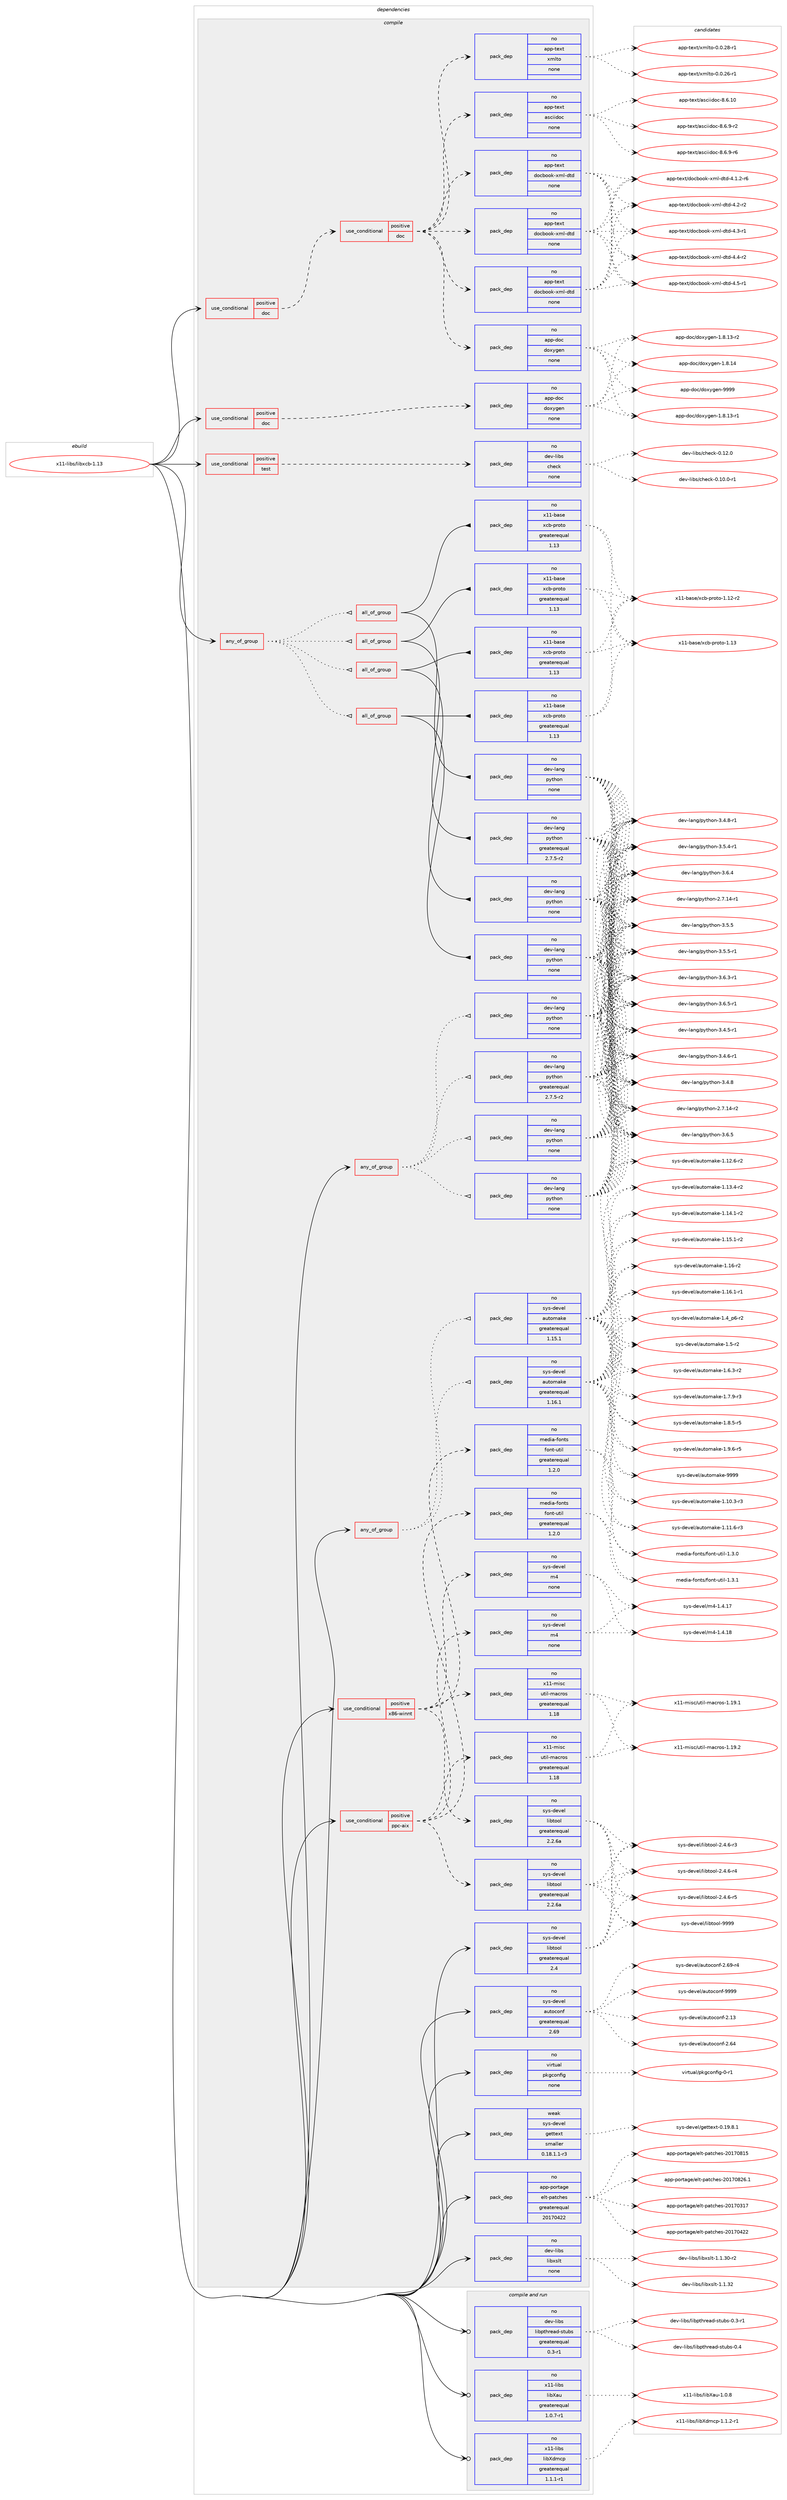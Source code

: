 digraph prolog {

# *************
# Graph options
# *************

newrank=true;
concentrate=true;
compound=true;
graph [rankdir=LR,fontname=Helvetica,fontsize=10,ranksep=1.5];#, ranksep=2.5, nodesep=0.2];
edge  [arrowhead=vee];
node  [fontname=Helvetica,fontsize=10];

# **********
# The ebuild
# **********

subgraph cluster_leftcol {
color=gray;
rank=same;
label=<<i>ebuild</i>>;
id [label="x11-libs/libxcb-1.13", color=red, width=4, href="../x11-libs/libxcb-1.13.svg"];
}

# ****************
# The dependencies
# ****************

subgraph cluster_midcol {
color=gray;
label=<<i>dependencies</i>>;
subgraph cluster_compile {
fillcolor="#eeeeee";
style=filled;
label=<<i>compile</i>>;
subgraph any47 {
dependency6193 [label=<<TABLE BORDER="0" CELLBORDER="1" CELLSPACING="0" CELLPADDING="4"><TR><TD CELLPADDING="10">any_of_group</TD></TR></TABLE>>, shape=none, color=red];subgraph all3 {
dependency6194 [label=<<TABLE BORDER="0" CELLBORDER="1" CELLSPACING="0" CELLPADDING="4"><TR><TD CELLPADDING="10">all_of_group</TD></TR></TABLE>>, shape=none, color=red];subgraph pack5906 {
dependency6195 [label=<<TABLE BORDER="0" CELLBORDER="1" CELLSPACING="0" CELLPADDING="4" WIDTH="220"><TR><TD ROWSPAN="6" CELLPADDING="30">pack_dep</TD></TR><TR><TD WIDTH="110">no</TD></TR><TR><TD>dev-lang</TD></TR><TR><TD>python</TD></TR><TR><TD>none</TD></TR><TR><TD></TD></TR></TABLE>>, shape=none, color=blue];
}
dependency6194:e -> dependency6195:w [weight=20,style="solid",arrowhead="inv"];
subgraph pack5907 {
dependency6196 [label=<<TABLE BORDER="0" CELLBORDER="1" CELLSPACING="0" CELLPADDING="4" WIDTH="220"><TR><TD ROWSPAN="6" CELLPADDING="30">pack_dep</TD></TR><TR><TD WIDTH="110">no</TD></TR><TR><TD>x11-base</TD></TR><TR><TD>xcb-proto</TD></TR><TR><TD>greaterequal</TD></TR><TR><TD>1.13</TD></TR></TABLE>>, shape=none, color=blue];
}
dependency6194:e -> dependency6196:w [weight=20,style="solid",arrowhead="inv"];
}
dependency6193:e -> dependency6194:w [weight=20,style="dotted",arrowhead="oinv"];
subgraph all4 {
dependency6197 [label=<<TABLE BORDER="0" CELLBORDER="1" CELLSPACING="0" CELLPADDING="4"><TR><TD CELLPADDING="10">all_of_group</TD></TR></TABLE>>, shape=none, color=red];subgraph pack5908 {
dependency6198 [label=<<TABLE BORDER="0" CELLBORDER="1" CELLSPACING="0" CELLPADDING="4" WIDTH="220"><TR><TD ROWSPAN="6" CELLPADDING="30">pack_dep</TD></TR><TR><TD WIDTH="110">no</TD></TR><TR><TD>dev-lang</TD></TR><TR><TD>python</TD></TR><TR><TD>none</TD></TR><TR><TD></TD></TR></TABLE>>, shape=none, color=blue];
}
dependency6197:e -> dependency6198:w [weight=20,style="solid",arrowhead="inv"];
subgraph pack5909 {
dependency6199 [label=<<TABLE BORDER="0" CELLBORDER="1" CELLSPACING="0" CELLPADDING="4" WIDTH="220"><TR><TD ROWSPAN="6" CELLPADDING="30">pack_dep</TD></TR><TR><TD WIDTH="110">no</TD></TR><TR><TD>x11-base</TD></TR><TR><TD>xcb-proto</TD></TR><TR><TD>greaterequal</TD></TR><TR><TD>1.13</TD></TR></TABLE>>, shape=none, color=blue];
}
dependency6197:e -> dependency6199:w [weight=20,style="solid",arrowhead="inv"];
}
dependency6193:e -> dependency6197:w [weight=20,style="dotted",arrowhead="oinv"];
subgraph all5 {
dependency6200 [label=<<TABLE BORDER="0" CELLBORDER="1" CELLSPACING="0" CELLPADDING="4"><TR><TD CELLPADDING="10">all_of_group</TD></TR></TABLE>>, shape=none, color=red];subgraph pack5910 {
dependency6201 [label=<<TABLE BORDER="0" CELLBORDER="1" CELLSPACING="0" CELLPADDING="4" WIDTH="220"><TR><TD ROWSPAN="6" CELLPADDING="30">pack_dep</TD></TR><TR><TD WIDTH="110">no</TD></TR><TR><TD>dev-lang</TD></TR><TR><TD>python</TD></TR><TR><TD>none</TD></TR><TR><TD></TD></TR></TABLE>>, shape=none, color=blue];
}
dependency6200:e -> dependency6201:w [weight=20,style="solid",arrowhead="inv"];
subgraph pack5911 {
dependency6202 [label=<<TABLE BORDER="0" CELLBORDER="1" CELLSPACING="0" CELLPADDING="4" WIDTH="220"><TR><TD ROWSPAN="6" CELLPADDING="30">pack_dep</TD></TR><TR><TD WIDTH="110">no</TD></TR><TR><TD>x11-base</TD></TR><TR><TD>xcb-proto</TD></TR><TR><TD>greaterequal</TD></TR><TR><TD>1.13</TD></TR></TABLE>>, shape=none, color=blue];
}
dependency6200:e -> dependency6202:w [weight=20,style="solid",arrowhead="inv"];
}
dependency6193:e -> dependency6200:w [weight=20,style="dotted",arrowhead="oinv"];
subgraph all6 {
dependency6203 [label=<<TABLE BORDER="0" CELLBORDER="1" CELLSPACING="0" CELLPADDING="4"><TR><TD CELLPADDING="10">all_of_group</TD></TR></TABLE>>, shape=none, color=red];subgraph pack5912 {
dependency6204 [label=<<TABLE BORDER="0" CELLBORDER="1" CELLSPACING="0" CELLPADDING="4" WIDTH="220"><TR><TD ROWSPAN="6" CELLPADDING="30">pack_dep</TD></TR><TR><TD WIDTH="110">no</TD></TR><TR><TD>dev-lang</TD></TR><TR><TD>python</TD></TR><TR><TD>greaterequal</TD></TR><TR><TD>2.7.5-r2</TD></TR></TABLE>>, shape=none, color=blue];
}
dependency6203:e -> dependency6204:w [weight=20,style="solid",arrowhead="inv"];
subgraph pack5913 {
dependency6205 [label=<<TABLE BORDER="0" CELLBORDER="1" CELLSPACING="0" CELLPADDING="4" WIDTH="220"><TR><TD ROWSPAN="6" CELLPADDING="30">pack_dep</TD></TR><TR><TD WIDTH="110">no</TD></TR><TR><TD>x11-base</TD></TR><TR><TD>xcb-proto</TD></TR><TR><TD>greaterequal</TD></TR><TR><TD>1.13</TD></TR></TABLE>>, shape=none, color=blue];
}
dependency6203:e -> dependency6205:w [weight=20,style="solid",arrowhead="inv"];
}
dependency6193:e -> dependency6203:w [weight=20,style="dotted",arrowhead="oinv"];
}
id:e -> dependency6193:w [weight=20,style="solid",arrowhead="vee"];
subgraph any48 {
dependency6206 [label=<<TABLE BORDER="0" CELLBORDER="1" CELLSPACING="0" CELLPADDING="4"><TR><TD CELLPADDING="10">any_of_group</TD></TR></TABLE>>, shape=none, color=red];subgraph pack5914 {
dependency6207 [label=<<TABLE BORDER="0" CELLBORDER="1" CELLSPACING="0" CELLPADDING="4" WIDTH="220"><TR><TD ROWSPAN="6" CELLPADDING="30">pack_dep</TD></TR><TR><TD WIDTH="110">no</TD></TR><TR><TD>dev-lang</TD></TR><TR><TD>python</TD></TR><TR><TD>none</TD></TR><TR><TD></TD></TR></TABLE>>, shape=none, color=blue];
}
dependency6206:e -> dependency6207:w [weight=20,style="dotted",arrowhead="oinv"];
subgraph pack5915 {
dependency6208 [label=<<TABLE BORDER="0" CELLBORDER="1" CELLSPACING="0" CELLPADDING="4" WIDTH="220"><TR><TD ROWSPAN="6" CELLPADDING="30">pack_dep</TD></TR><TR><TD WIDTH="110">no</TD></TR><TR><TD>dev-lang</TD></TR><TR><TD>python</TD></TR><TR><TD>none</TD></TR><TR><TD></TD></TR></TABLE>>, shape=none, color=blue];
}
dependency6206:e -> dependency6208:w [weight=20,style="dotted",arrowhead="oinv"];
subgraph pack5916 {
dependency6209 [label=<<TABLE BORDER="0" CELLBORDER="1" CELLSPACING="0" CELLPADDING="4" WIDTH="220"><TR><TD ROWSPAN="6" CELLPADDING="30">pack_dep</TD></TR><TR><TD WIDTH="110">no</TD></TR><TR><TD>dev-lang</TD></TR><TR><TD>python</TD></TR><TR><TD>none</TD></TR><TR><TD></TD></TR></TABLE>>, shape=none, color=blue];
}
dependency6206:e -> dependency6209:w [weight=20,style="dotted",arrowhead="oinv"];
subgraph pack5917 {
dependency6210 [label=<<TABLE BORDER="0" CELLBORDER="1" CELLSPACING="0" CELLPADDING="4" WIDTH="220"><TR><TD ROWSPAN="6" CELLPADDING="30">pack_dep</TD></TR><TR><TD WIDTH="110">no</TD></TR><TR><TD>dev-lang</TD></TR><TR><TD>python</TD></TR><TR><TD>greaterequal</TD></TR><TR><TD>2.7.5-r2</TD></TR></TABLE>>, shape=none, color=blue];
}
dependency6206:e -> dependency6210:w [weight=20,style="dotted",arrowhead="oinv"];
}
id:e -> dependency6206:w [weight=20,style="solid",arrowhead="vee"];
subgraph any49 {
dependency6211 [label=<<TABLE BORDER="0" CELLBORDER="1" CELLSPACING="0" CELLPADDING="4"><TR><TD CELLPADDING="10">any_of_group</TD></TR></TABLE>>, shape=none, color=red];subgraph pack5918 {
dependency6212 [label=<<TABLE BORDER="0" CELLBORDER="1" CELLSPACING="0" CELLPADDING="4" WIDTH="220"><TR><TD ROWSPAN="6" CELLPADDING="30">pack_dep</TD></TR><TR><TD WIDTH="110">no</TD></TR><TR><TD>sys-devel</TD></TR><TR><TD>automake</TD></TR><TR><TD>greaterequal</TD></TR><TR><TD>1.16.1</TD></TR></TABLE>>, shape=none, color=blue];
}
dependency6211:e -> dependency6212:w [weight=20,style="dotted",arrowhead="oinv"];
subgraph pack5919 {
dependency6213 [label=<<TABLE BORDER="0" CELLBORDER="1" CELLSPACING="0" CELLPADDING="4" WIDTH="220"><TR><TD ROWSPAN="6" CELLPADDING="30">pack_dep</TD></TR><TR><TD WIDTH="110">no</TD></TR><TR><TD>sys-devel</TD></TR><TR><TD>automake</TD></TR><TR><TD>greaterequal</TD></TR><TR><TD>1.15.1</TD></TR></TABLE>>, shape=none, color=blue];
}
dependency6211:e -> dependency6213:w [weight=20,style="dotted",arrowhead="oinv"];
}
id:e -> dependency6211:w [weight=20,style="solid",arrowhead="vee"];
subgraph cond240 {
dependency6214 [label=<<TABLE BORDER="0" CELLBORDER="1" CELLSPACING="0" CELLPADDING="4"><TR><TD ROWSPAN="3" CELLPADDING="10">use_conditional</TD></TR><TR><TD>positive</TD></TR><TR><TD>doc</TD></TR></TABLE>>, shape=none, color=red];
subgraph cond241 {
dependency6215 [label=<<TABLE BORDER="0" CELLBORDER="1" CELLSPACING="0" CELLPADDING="4"><TR><TD ROWSPAN="3" CELLPADDING="10">use_conditional</TD></TR><TR><TD>positive</TD></TR><TR><TD>doc</TD></TR></TABLE>>, shape=none, color=red];
subgraph pack5920 {
dependency6216 [label=<<TABLE BORDER="0" CELLBORDER="1" CELLSPACING="0" CELLPADDING="4" WIDTH="220"><TR><TD ROWSPAN="6" CELLPADDING="30">pack_dep</TD></TR><TR><TD WIDTH="110">no</TD></TR><TR><TD>app-text</TD></TR><TR><TD>asciidoc</TD></TR><TR><TD>none</TD></TR><TR><TD></TD></TR></TABLE>>, shape=none, color=blue];
}
dependency6215:e -> dependency6216:w [weight=20,style="dashed",arrowhead="vee"];
subgraph pack5921 {
dependency6217 [label=<<TABLE BORDER="0" CELLBORDER="1" CELLSPACING="0" CELLPADDING="4" WIDTH="220"><TR><TD ROWSPAN="6" CELLPADDING="30">pack_dep</TD></TR><TR><TD WIDTH="110">no</TD></TR><TR><TD>app-text</TD></TR><TR><TD>xmlto</TD></TR><TR><TD>none</TD></TR><TR><TD></TD></TR></TABLE>>, shape=none, color=blue];
}
dependency6215:e -> dependency6217:w [weight=20,style="dashed",arrowhead="vee"];
subgraph pack5922 {
dependency6218 [label=<<TABLE BORDER="0" CELLBORDER="1" CELLSPACING="0" CELLPADDING="4" WIDTH="220"><TR><TD ROWSPAN="6" CELLPADDING="30">pack_dep</TD></TR><TR><TD WIDTH="110">no</TD></TR><TR><TD>app-doc</TD></TR><TR><TD>doxygen</TD></TR><TR><TD>none</TD></TR><TR><TD></TD></TR></TABLE>>, shape=none, color=blue];
}
dependency6215:e -> dependency6218:w [weight=20,style="dashed",arrowhead="vee"];
subgraph pack5923 {
dependency6219 [label=<<TABLE BORDER="0" CELLBORDER="1" CELLSPACING="0" CELLPADDING="4" WIDTH="220"><TR><TD ROWSPAN="6" CELLPADDING="30">pack_dep</TD></TR><TR><TD WIDTH="110">no</TD></TR><TR><TD>app-text</TD></TR><TR><TD>docbook-xml-dtd</TD></TR><TR><TD>none</TD></TR><TR><TD></TD></TR></TABLE>>, shape=none, color=blue];
}
dependency6215:e -> dependency6219:w [weight=20,style="dashed",arrowhead="vee"];
subgraph pack5924 {
dependency6220 [label=<<TABLE BORDER="0" CELLBORDER="1" CELLSPACING="0" CELLPADDING="4" WIDTH="220"><TR><TD ROWSPAN="6" CELLPADDING="30">pack_dep</TD></TR><TR><TD WIDTH="110">no</TD></TR><TR><TD>app-text</TD></TR><TR><TD>docbook-xml-dtd</TD></TR><TR><TD>none</TD></TR><TR><TD></TD></TR></TABLE>>, shape=none, color=blue];
}
dependency6215:e -> dependency6220:w [weight=20,style="dashed",arrowhead="vee"];
subgraph pack5925 {
dependency6221 [label=<<TABLE BORDER="0" CELLBORDER="1" CELLSPACING="0" CELLPADDING="4" WIDTH="220"><TR><TD ROWSPAN="6" CELLPADDING="30">pack_dep</TD></TR><TR><TD WIDTH="110">no</TD></TR><TR><TD>app-text</TD></TR><TR><TD>docbook-xml-dtd</TD></TR><TR><TD>none</TD></TR><TR><TD></TD></TR></TABLE>>, shape=none, color=blue];
}
dependency6215:e -> dependency6221:w [weight=20,style="dashed",arrowhead="vee"];
}
dependency6214:e -> dependency6215:w [weight=20,style="dashed",arrowhead="vee"];
}
id:e -> dependency6214:w [weight=20,style="solid",arrowhead="vee"];
subgraph cond242 {
dependency6222 [label=<<TABLE BORDER="0" CELLBORDER="1" CELLSPACING="0" CELLPADDING="4"><TR><TD ROWSPAN="3" CELLPADDING="10">use_conditional</TD></TR><TR><TD>positive</TD></TR><TR><TD>doc</TD></TR></TABLE>>, shape=none, color=red];
subgraph pack5926 {
dependency6223 [label=<<TABLE BORDER="0" CELLBORDER="1" CELLSPACING="0" CELLPADDING="4" WIDTH="220"><TR><TD ROWSPAN="6" CELLPADDING="30">pack_dep</TD></TR><TR><TD WIDTH="110">no</TD></TR><TR><TD>app-doc</TD></TR><TR><TD>doxygen</TD></TR><TR><TD>none</TD></TR><TR><TD></TD></TR></TABLE>>, shape=none, color=blue];
}
dependency6222:e -> dependency6223:w [weight=20,style="dashed",arrowhead="vee"];
}
id:e -> dependency6222:w [weight=20,style="solid",arrowhead="vee"];
subgraph cond243 {
dependency6224 [label=<<TABLE BORDER="0" CELLBORDER="1" CELLSPACING="0" CELLPADDING="4"><TR><TD ROWSPAN="3" CELLPADDING="10">use_conditional</TD></TR><TR><TD>positive</TD></TR><TR><TD>ppc-aix</TD></TR></TABLE>>, shape=none, color=red];
subgraph pack5927 {
dependency6225 [label=<<TABLE BORDER="0" CELLBORDER="1" CELLSPACING="0" CELLPADDING="4" WIDTH="220"><TR><TD ROWSPAN="6" CELLPADDING="30">pack_dep</TD></TR><TR><TD WIDTH="110">no</TD></TR><TR><TD>sys-devel</TD></TR><TR><TD>libtool</TD></TR><TR><TD>greaterequal</TD></TR><TR><TD>2.2.6a</TD></TR></TABLE>>, shape=none, color=blue];
}
dependency6224:e -> dependency6225:w [weight=20,style="dashed",arrowhead="vee"];
subgraph pack5928 {
dependency6226 [label=<<TABLE BORDER="0" CELLBORDER="1" CELLSPACING="0" CELLPADDING="4" WIDTH="220"><TR><TD ROWSPAN="6" CELLPADDING="30">pack_dep</TD></TR><TR><TD WIDTH="110">no</TD></TR><TR><TD>sys-devel</TD></TR><TR><TD>m4</TD></TR><TR><TD>none</TD></TR><TR><TD></TD></TR></TABLE>>, shape=none, color=blue];
}
dependency6224:e -> dependency6226:w [weight=20,style="dashed",arrowhead="vee"];
subgraph pack5929 {
dependency6227 [label=<<TABLE BORDER="0" CELLBORDER="1" CELLSPACING="0" CELLPADDING="4" WIDTH="220"><TR><TD ROWSPAN="6" CELLPADDING="30">pack_dep</TD></TR><TR><TD WIDTH="110">no</TD></TR><TR><TD>x11-misc</TD></TR><TR><TD>util-macros</TD></TR><TR><TD>greaterequal</TD></TR><TR><TD>1.18</TD></TR></TABLE>>, shape=none, color=blue];
}
dependency6224:e -> dependency6227:w [weight=20,style="dashed",arrowhead="vee"];
subgraph pack5930 {
dependency6228 [label=<<TABLE BORDER="0" CELLBORDER="1" CELLSPACING="0" CELLPADDING="4" WIDTH="220"><TR><TD ROWSPAN="6" CELLPADDING="30">pack_dep</TD></TR><TR><TD WIDTH="110">no</TD></TR><TR><TD>media-fonts</TD></TR><TR><TD>font-util</TD></TR><TR><TD>greaterequal</TD></TR><TR><TD>1.2.0</TD></TR></TABLE>>, shape=none, color=blue];
}
dependency6224:e -> dependency6228:w [weight=20,style="dashed",arrowhead="vee"];
}
id:e -> dependency6224:w [weight=20,style="solid",arrowhead="vee"];
subgraph cond244 {
dependency6229 [label=<<TABLE BORDER="0" CELLBORDER="1" CELLSPACING="0" CELLPADDING="4"><TR><TD ROWSPAN="3" CELLPADDING="10">use_conditional</TD></TR><TR><TD>positive</TD></TR><TR><TD>test</TD></TR></TABLE>>, shape=none, color=red];
subgraph pack5931 {
dependency6230 [label=<<TABLE BORDER="0" CELLBORDER="1" CELLSPACING="0" CELLPADDING="4" WIDTH="220"><TR><TD ROWSPAN="6" CELLPADDING="30">pack_dep</TD></TR><TR><TD WIDTH="110">no</TD></TR><TR><TD>dev-libs</TD></TR><TR><TD>check</TD></TR><TR><TD>none</TD></TR><TR><TD></TD></TR></TABLE>>, shape=none, color=blue];
}
dependency6229:e -> dependency6230:w [weight=20,style="dashed",arrowhead="vee"];
}
id:e -> dependency6229:w [weight=20,style="solid",arrowhead="vee"];
subgraph cond245 {
dependency6231 [label=<<TABLE BORDER="0" CELLBORDER="1" CELLSPACING="0" CELLPADDING="4"><TR><TD ROWSPAN="3" CELLPADDING="10">use_conditional</TD></TR><TR><TD>positive</TD></TR><TR><TD>x86-winnt</TD></TR></TABLE>>, shape=none, color=red];
subgraph pack5932 {
dependency6232 [label=<<TABLE BORDER="0" CELLBORDER="1" CELLSPACING="0" CELLPADDING="4" WIDTH="220"><TR><TD ROWSPAN="6" CELLPADDING="30">pack_dep</TD></TR><TR><TD WIDTH="110">no</TD></TR><TR><TD>sys-devel</TD></TR><TR><TD>libtool</TD></TR><TR><TD>greaterequal</TD></TR><TR><TD>2.2.6a</TD></TR></TABLE>>, shape=none, color=blue];
}
dependency6231:e -> dependency6232:w [weight=20,style="dashed",arrowhead="vee"];
subgraph pack5933 {
dependency6233 [label=<<TABLE BORDER="0" CELLBORDER="1" CELLSPACING="0" CELLPADDING="4" WIDTH="220"><TR><TD ROWSPAN="6" CELLPADDING="30">pack_dep</TD></TR><TR><TD WIDTH="110">no</TD></TR><TR><TD>sys-devel</TD></TR><TR><TD>m4</TD></TR><TR><TD>none</TD></TR><TR><TD></TD></TR></TABLE>>, shape=none, color=blue];
}
dependency6231:e -> dependency6233:w [weight=20,style="dashed",arrowhead="vee"];
subgraph pack5934 {
dependency6234 [label=<<TABLE BORDER="0" CELLBORDER="1" CELLSPACING="0" CELLPADDING="4" WIDTH="220"><TR><TD ROWSPAN="6" CELLPADDING="30">pack_dep</TD></TR><TR><TD WIDTH="110">no</TD></TR><TR><TD>x11-misc</TD></TR><TR><TD>util-macros</TD></TR><TR><TD>greaterequal</TD></TR><TR><TD>1.18</TD></TR></TABLE>>, shape=none, color=blue];
}
dependency6231:e -> dependency6234:w [weight=20,style="dashed",arrowhead="vee"];
subgraph pack5935 {
dependency6235 [label=<<TABLE BORDER="0" CELLBORDER="1" CELLSPACING="0" CELLPADDING="4" WIDTH="220"><TR><TD ROWSPAN="6" CELLPADDING="30">pack_dep</TD></TR><TR><TD WIDTH="110">no</TD></TR><TR><TD>media-fonts</TD></TR><TR><TD>font-util</TD></TR><TR><TD>greaterequal</TD></TR><TR><TD>1.2.0</TD></TR></TABLE>>, shape=none, color=blue];
}
dependency6231:e -> dependency6235:w [weight=20,style="dashed",arrowhead="vee"];
}
id:e -> dependency6231:w [weight=20,style="solid",arrowhead="vee"];
subgraph pack5936 {
dependency6236 [label=<<TABLE BORDER="0" CELLBORDER="1" CELLSPACING="0" CELLPADDING="4" WIDTH="220"><TR><TD ROWSPAN="6" CELLPADDING="30">pack_dep</TD></TR><TR><TD WIDTH="110">no</TD></TR><TR><TD>app-portage</TD></TR><TR><TD>elt-patches</TD></TR><TR><TD>greaterequal</TD></TR><TR><TD>20170422</TD></TR></TABLE>>, shape=none, color=blue];
}
id:e -> dependency6236:w [weight=20,style="solid",arrowhead="vee"];
subgraph pack5937 {
dependency6237 [label=<<TABLE BORDER="0" CELLBORDER="1" CELLSPACING="0" CELLPADDING="4" WIDTH="220"><TR><TD ROWSPAN="6" CELLPADDING="30">pack_dep</TD></TR><TR><TD WIDTH="110">no</TD></TR><TR><TD>dev-libs</TD></TR><TR><TD>libxslt</TD></TR><TR><TD>none</TD></TR><TR><TD></TD></TR></TABLE>>, shape=none, color=blue];
}
id:e -> dependency6237:w [weight=20,style="solid",arrowhead="vee"];
subgraph pack5938 {
dependency6238 [label=<<TABLE BORDER="0" CELLBORDER="1" CELLSPACING="0" CELLPADDING="4" WIDTH="220"><TR><TD ROWSPAN="6" CELLPADDING="30">pack_dep</TD></TR><TR><TD WIDTH="110">no</TD></TR><TR><TD>sys-devel</TD></TR><TR><TD>autoconf</TD></TR><TR><TD>greaterequal</TD></TR><TR><TD>2.69</TD></TR></TABLE>>, shape=none, color=blue];
}
id:e -> dependency6238:w [weight=20,style="solid",arrowhead="vee"];
subgraph pack5939 {
dependency6239 [label=<<TABLE BORDER="0" CELLBORDER="1" CELLSPACING="0" CELLPADDING="4" WIDTH="220"><TR><TD ROWSPAN="6" CELLPADDING="30">pack_dep</TD></TR><TR><TD WIDTH="110">no</TD></TR><TR><TD>sys-devel</TD></TR><TR><TD>libtool</TD></TR><TR><TD>greaterequal</TD></TR><TR><TD>2.4</TD></TR></TABLE>>, shape=none, color=blue];
}
id:e -> dependency6239:w [weight=20,style="solid",arrowhead="vee"];
subgraph pack5940 {
dependency6240 [label=<<TABLE BORDER="0" CELLBORDER="1" CELLSPACING="0" CELLPADDING="4" WIDTH="220"><TR><TD ROWSPAN="6" CELLPADDING="30">pack_dep</TD></TR><TR><TD WIDTH="110">no</TD></TR><TR><TD>virtual</TD></TR><TR><TD>pkgconfig</TD></TR><TR><TD>none</TD></TR><TR><TD></TD></TR></TABLE>>, shape=none, color=blue];
}
id:e -> dependency6240:w [weight=20,style="solid",arrowhead="vee"];
subgraph pack5941 {
dependency6241 [label=<<TABLE BORDER="0" CELLBORDER="1" CELLSPACING="0" CELLPADDING="4" WIDTH="220"><TR><TD ROWSPAN="6" CELLPADDING="30">pack_dep</TD></TR><TR><TD WIDTH="110">weak</TD></TR><TR><TD>sys-devel</TD></TR><TR><TD>gettext</TD></TR><TR><TD>smaller</TD></TR><TR><TD>0.18.1.1-r3</TD></TR></TABLE>>, shape=none, color=blue];
}
id:e -> dependency6241:w [weight=20,style="solid",arrowhead="vee"];
}
subgraph cluster_compileandrun {
fillcolor="#eeeeee";
style=filled;
label=<<i>compile and run</i>>;
subgraph pack5942 {
dependency6242 [label=<<TABLE BORDER="0" CELLBORDER="1" CELLSPACING="0" CELLPADDING="4" WIDTH="220"><TR><TD ROWSPAN="6" CELLPADDING="30">pack_dep</TD></TR><TR><TD WIDTH="110">no</TD></TR><TR><TD>dev-libs</TD></TR><TR><TD>libpthread-stubs</TD></TR><TR><TD>greaterequal</TD></TR><TR><TD>0.3-r1</TD></TR></TABLE>>, shape=none, color=blue];
}
id:e -> dependency6242:w [weight=20,style="solid",arrowhead="odotvee"];
subgraph pack5943 {
dependency6243 [label=<<TABLE BORDER="0" CELLBORDER="1" CELLSPACING="0" CELLPADDING="4" WIDTH="220"><TR><TD ROWSPAN="6" CELLPADDING="30">pack_dep</TD></TR><TR><TD WIDTH="110">no</TD></TR><TR><TD>x11-libs</TD></TR><TR><TD>libXau</TD></TR><TR><TD>greaterequal</TD></TR><TR><TD>1.0.7-r1</TD></TR></TABLE>>, shape=none, color=blue];
}
id:e -> dependency6243:w [weight=20,style="solid",arrowhead="odotvee"];
subgraph pack5944 {
dependency6244 [label=<<TABLE BORDER="0" CELLBORDER="1" CELLSPACING="0" CELLPADDING="4" WIDTH="220"><TR><TD ROWSPAN="6" CELLPADDING="30">pack_dep</TD></TR><TR><TD WIDTH="110">no</TD></TR><TR><TD>x11-libs</TD></TR><TR><TD>libXdmcp</TD></TR><TR><TD>greaterequal</TD></TR><TR><TD>1.1.1-r1</TD></TR></TABLE>>, shape=none, color=blue];
}
id:e -> dependency6244:w [weight=20,style="solid",arrowhead="odotvee"];
}
subgraph cluster_run {
fillcolor="#eeeeee";
style=filled;
label=<<i>run</i>>;
}
}

# **************
# The candidates
# **************

subgraph cluster_choices {
rank=same;
color=gray;
label=<<i>candidates</i>>;

subgraph choice5906 {
color=black;
nodesep=1;
choice100101118451089711010347112121116104111110455046554649524511449 [label="dev-lang/python-2.7.14-r1", color=red, width=4,href="../dev-lang/python-2.7.14-r1.svg"];
choice100101118451089711010347112121116104111110455046554649524511450 [label="dev-lang/python-2.7.14-r2", color=red, width=4,href="../dev-lang/python-2.7.14-r2.svg"];
choice1001011184510897110103471121211161041111104551465246534511449 [label="dev-lang/python-3.4.5-r1", color=red, width=4,href="../dev-lang/python-3.4.5-r1.svg"];
choice1001011184510897110103471121211161041111104551465246544511449 [label="dev-lang/python-3.4.6-r1", color=red, width=4,href="../dev-lang/python-3.4.6-r1.svg"];
choice100101118451089711010347112121116104111110455146524656 [label="dev-lang/python-3.4.8", color=red, width=4,href="../dev-lang/python-3.4.8.svg"];
choice1001011184510897110103471121211161041111104551465246564511449 [label="dev-lang/python-3.4.8-r1", color=red, width=4,href="../dev-lang/python-3.4.8-r1.svg"];
choice1001011184510897110103471121211161041111104551465346524511449 [label="dev-lang/python-3.5.4-r1", color=red, width=4,href="../dev-lang/python-3.5.4-r1.svg"];
choice100101118451089711010347112121116104111110455146534653 [label="dev-lang/python-3.5.5", color=red, width=4,href="../dev-lang/python-3.5.5.svg"];
choice1001011184510897110103471121211161041111104551465346534511449 [label="dev-lang/python-3.5.5-r1", color=red, width=4,href="../dev-lang/python-3.5.5-r1.svg"];
choice1001011184510897110103471121211161041111104551465446514511449 [label="dev-lang/python-3.6.3-r1", color=red, width=4,href="../dev-lang/python-3.6.3-r1.svg"];
choice100101118451089711010347112121116104111110455146544652 [label="dev-lang/python-3.6.4", color=red, width=4,href="../dev-lang/python-3.6.4.svg"];
choice100101118451089711010347112121116104111110455146544653 [label="dev-lang/python-3.6.5", color=red, width=4,href="../dev-lang/python-3.6.5.svg"];
choice1001011184510897110103471121211161041111104551465446534511449 [label="dev-lang/python-3.6.5-r1", color=red, width=4,href="../dev-lang/python-3.6.5-r1.svg"];
dependency6195:e -> choice100101118451089711010347112121116104111110455046554649524511449:w [style=dotted,weight="100"];
dependency6195:e -> choice100101118451089711010347112121116104111110455046554649524511450:w [style=dotted,weight="100"];
dependency6195:e -> choice1001011184510897110103471121211161041111104551465246534511449:w [style=dotted,weight="100"];
dependency6195:e -> choice1001011184510897110103471121211161041111104551465246544511449:w [style=dotted,weight="100"];
dependency6195:e -> choice100101118451089711010347112121116104111110455146524656:w [style=dotted,weight="100"];
dependency6195:e -> choice1001011184510897110103471121211161041111104551465246564511449:w [style=dotted,weight="100"];
dependency6195:e -> choice1001011184510897110103471121211161041111104551465346524511449:w [style=dotted,weight="100"];
dependency6195:e -> choice100101118451089711010347112121116104111110455146534653:w [style=dotted,weight="100"];
dependency6195:e -> choice1001011184510897110103471121211161041111104551465346534511449:w [style=dotted,weight="100"];
dependency6195:e -> choice1001011184510897110103471121211161041111104551465446514511449:w [style=dotted,weight="100"];
dependency6195:e -> choice100101118451089711010347112121116104111110455146544652:w [style=dotted,weight="100"];
dependency6195:e -> choice100101118451089711010347112121116104111110455146544653:w [style=dotted,weight="100"];
dependency6195:e -> choice1001011184510897110103471121211161041111104551465446534511449:w [style=dotted,weight="100"];
}
subgraph choice5907 {
color=black;
nodesep=1;
choice12049494598971151014712099984511211411111611145494649504511450 [label="x11-base/xcb-proto-1.12-r2", color=red, width=4,href="../x11-base/xcb-proto-1.12-r2.svg"];
choice1204949459897115101471209998451121141111161114549464951 [label="x11-base/xcb-proto-1.13", color=red, width=4,href="../x11-base/xcb-proto-1.13.svg"];
dependency6196:e -> choice12049494598971151014712099984511211411111611145494649504511450:w [style=dotted,weight="100"];
dependency6196:e -> choice1204949459897115101471209998451121141111161114549464951:w [style=dotted,weight="100"];
}
subgraph choice5908 {
color=black;
nodesep=1;
choice100101118451089711010347112121116104111110455046554649524511449 [label="dev-lang/python-2.7.14-r1", color=red, width=4,href="../dev-lang/python-2.7.14-r1.svg"];
choice100101118451089711010347112121116104111110455046554649524511450 [label="dev-lang/python-2.7.14-r2", color=red, width=4,href="../dev-lang/python-2.7.14-r2.svg"];
choice1001011184510897110103471121211161041111104551465246534511449 [label="dev-lang/python-3.4.5-r1", color=red, width=4,href="../dev-lang/python-3.4.5-r1.svg"];
choice1001011184510897110103471121211161041111104551465246544511449 [label="dev-lang/python-3.4.6-r1", color=red, width=4,href="../dev-lang/python-3.4.6-r1.svg"];
choice100101118451089711010347112121116104111110455146524656 [label="dev-lang/python-3.4.8", color=red, width=4,href="../dev-lang/python-3.4.8.svg"];
choice1001011184510897110103471121211161041111104551465246564511449 [label="dev-lang/python-3.4.8-r1", color=red, width=4,href="../dev-lang/python-3.4.8-r1.svg"];
choice1001011184510897110103471121211161041111104551465346524511449 [label="dev-lang/python-3.5.4-r1", color=red, width=4,href="../dev-lang/python-3.5.4-r1.svg"];
choice100101118451089711010347112121116104111110455146534653 [label="dev-lang/python-3.5.5", color=red, width=4,href="../dev-lang/python-3.5.5.svg"];
choice1001011184510897110103471121211161041111104551465346534511449 [label="dev-lang/python-3.5.5-r1", color=red, width=4,href="../dev-lang/python-3.5.5-r1.svg"];
choice1001011184510897110103471121211161041111104551465446514511449 [label="dev-lang/python-3.6.3-r1", color=red, width=4,href="../dev-lang/python-3.6.3-r1.svg"];
choice100101118451089711010347112121116104111110455146544652 [label="dev-lang/python-3.6.4", color=red, width=4,href="../dev-lang/python-3.6.4.svg"];
choice100101118451089711010347112121116104111110455146544653 [label="dev-lang/python-3.6.5", color=red, width=4,href="../dev-lang/python-3.6.5.svg"];
choice1001011184510897110103471121211161041111104551465446534511449 [label="dev-lang/python-3.6.5-r1", color=red, width=4,href="../dev-lang/python-3.6.5-r1.svg"];
dependency6198:e -> choice100101118451089711010347112121116104111110455046554649524511449:w [style=dotted,weight="100"];
dependency6198:e -> choice100101118451089711010347112121116104111110455046554649524511450:w [style=dotted,weight="100"];
dependency6198:e -> choice1001011184510897110103471121211161041111104551465246534511449:w [style=dotted,weight="100"];
dependency6198:e -> choice1001011184510897110103471121211161041111104551465246544511449:w [style=dotted,weight="100"];
dependency6198:e -> choice100101118451089711010347112121116104111110455146524656:w [style=dotted,weight="100"];
dependency6198:e -> choice1001011184510897110103471121211161041111104551465246564511449:w [style=dotted,weight="100"];
dependency6198:e -> choice1001011184510897110103471121211161041111104551465346524511449:w [style=dotted,weight="100"];
dependency6198:e -> choice100101118451089711010347112121116104111110455146534653:w [style=dotted,weight="100"];
dependency6198:e -> choice1001011184510897110103471121211161041111104551465346534511449:w [style=dotted,weight="100"];
dependency6198:e -> choice1001011184510897110103471121211161041111104551465446514511449:w [style=dotted,weight="100"];
dependency6198:e -> choice100101118451089711010347112121116104111110455146544652:w [style=dotted,weight="100"];
dependency6198:e -> choice100101118451089711010347112121116104111110455146544653:w [style=dotted,weight="100"];
dependency6198:e -> choice1001011184510897110103471121211161041111104551465446534511449:w [style=dotted,weight="100"];
}
subgraph choice5909 {
color=black;
nodesep=1;
choice12049494598971151014712099984511211411111611145494649504511450 [label="x11-base/xcb-proto-1.12-r2", color=red, width=4,href="../x11-base/xcb-proto-1.12-r2.svg"];
choice1204949459897115101471209998451121141111161114549464951 [label="x11-base/xcb-proto-1.13", color=red, width=4,href="../x11-base/xcb-proto-1.13.svg"];
dependency6199:e -> choice12049494598971151014712099984511211411111611145494649504511450:w [style=dotted,weight="100"];
dependency6199:e -> choice1204949459897115101471209998451121141111161114549464951:w [style=dotted,weight="100"];
}
subgraph choice5910 {
color=black;
nodesep=1;
choice100101118451089711010347112121116104111110455046554649524511449 [label="dev-lang/python-2.7.14-r1", color=red, width=4,href="../dev-lang/python-2.7.14-r1.svg"];
choice100101118451089711010347112121116104111110455046554649524511450 [label="dev-lang/python-2.7.14-r2", color=red, width=4,href="../dev-lang/python-2.7.14-r2.svg"];
choice1001011184510897110103471121211161041111104551465246534511449 [label="dev-lang/python-3.4.5-r1", color=red, width=4,href="../dev-lang/python-3.4.5-r1.svg"];
choice1001011184510897110103471121211161041111104551465246544511449 [label="dev-lang/python-3.4.6-r1", color=red, width=4,href="../dev-lang/python-3.4.6-r1.svg"];
choice100101118451089711010347112121116104111110455146524656 [label="dev-lang/python-3.4.8", color=red, width=4,href="../dev-lang/python-3.4.8.svg"];
choice1001011184510897110103471121211161041111104551465246564511449 [label="dev-lang/python-3.4.8-r1", color=red, width=4,href="../dev-lang/python-3.4.8-r1.svg"];
choice1001011184510897110103471121211161041111104551465346524511449 [label="dev-lang/python-3.5.4-r1", color=red, width=4,href="../dev-lang/python-3.5.4-r1.svg"];
choice100101118451089711010347112121116104111110455146534653 [label="dev-lang/python-3.5.5", color=red, width=4,href="../dev-lang/python-3.5.5.svg"];
choice1001011184510897110103471121211161041111104551465346534511449 [label="dev-lang/python-3.5.5-r1", color=red, width=4,href="../dev-lang/python-3.5.5-r1.svg"];
choice1001011184510897110103471121211161041111104551465446514511449 [label="dev-lang/python-3.6.3-r1", color=red, width=4,href="../dev-lang/python-3.6.3-r1.svg"];
choice100101118451089711010347112121116104111110455146544652 [label="dev-lang/python-3.6.4", color=red, width=4,href="../dev-lang/python-3.6.4.svg"];
choice100101118451089711010347112121116104111110455146544653 [label="dev-lang/python-3.6.5", color=red, width=4,href="../dev-lang/python-3.6.5.svg"];
choice1001011184510897110103471121211161041111104551465446534511449 [label="dev-lang/python-3.6.5-r1", color=red, width=4,href="../dev-lang/python-3.6.5-r1.svg"];
dependency6201:e -> choice100101118451089711010347112121116104111110455046554649524511449:w [style=dotted,weight="100"];
dependency6201:e -> choice100101118451089711010347112121116104111110455046554649524511450:w [style=dotted,weight="100"];
dependency6201:e -> choice1001011184510897110103471121211161041111104551465246534511449:w [style=dotted,weight="100"];
dependency6201:e -> choice1001011184510897110103471121211161041111104551465246544511449:w [style=dotted,weight="100"];
dependency6201:e -> choice100101118451089711010347112121116104111110455146524656:w [style=dotted,weight="100"];
dependency6201:e -> choice1001011184510897110103471121211161041111104551465246564511449:w [style=dotted,weight="100"];
dependency6201:e -> choice1001011184510897110103471121211161041111104551465346524511449:w [style=dotted,weight="100"];
dependency6201:e -> choice100101118451089711010347112121116104111110455146534653:w [style=dotted,weight="100"];
dependency6201:e -> choice1001011184510897110103471121211161041111104551465346534511449:w [style=dotted,weight="100"];
dependency6201:e -> choice1001011184510897110103471121211161041111104551465446514511449:w [style=dotted,weight="100"];
dependency6201:e -> choice100101118451089711010347112121116104111110455146544652:w [style=dotted,weight="100"];
dependency6201:e -> choice100101118451089711010347112121116104111110455146544653:w [style=dotted,weight="100"];
dependency6201:e -> choice1001011184510897110103471121211161041111104551465446534511449:w [style=dotted,weight="100"];
}
subgraph choice5911 {
color=black;
nodesep=1;
choice12049494598971151014712099984511211411111611145494649504511450 [label="x11-base/xcb-proto-1.12-r2", color=red, width=4,href="../x11-base/xcb-proto-1.12-r2.svg"];
choice1204949459897115101471209998451121141111161114549464951 [label="x11-base/xcb-proto-1.13", color=red, width=4,href="../x11-base/xcb-proto-1.13.svg"];
dependency6202:e -> choice12049494598971151014712099984511211411111611145494649504511450:w [style=dotted,weight="100"];
dependency6202:e -> choice1204949459897115101471209998451121141111161114549464951:w [style=dotted,weight="100"];
}
subgraph choice5912 {
color=black;
nodesep=1;
choice100101118451089711010347112121116104111110455046554649524511449 [label="dev-lang/python-2.7.14-r1", color=red, width=4,href="../dev-lang/python-2.7.14-r1.svg"];
choice100101118451089711010347112121116104111110455046554649524511450 [label="dev-lang/python-2.7.14-r2", color=red, width=4,href="../dev-lang/python-2.7.14-r2.svg"];
choice1001011184510897110103471121211161041111104551465246534511449 [label="dev-lang/python-3.4.5-r1", color=red, width=4,href="../dev-lang/python-3.4.5-r1.svg"];
choice1001011184510897110103471121211161041111104551465246544511449 [label="dev-lang/python-3.4.6-r1", color=red, width=4,href="../dev-lang/python-3.4.6-r1.svg"];
choice100101118451089711010347112121116104111110455146524656 [label="dev-lang/python-3.4.8", color=red, width=4,href="../dev-lang/python-3.4.8.svg"];
choice1001011184510897110103471121211161041111104551465246564511449 [label="dev-lang/python-3.4.8-r1", color=red, width=4,href="../dev-lang/python-3.4.8-r1.svg"];
choice1001011184510897110103471121211161041111104551465346524511449 [label="dev-lang/python-3.5.4-r1", color=red, width=4,href="../dev-lang/python-3.5.4-r1.svg"];
choice100101118451089711010347112121116104111110455146534653 [label="dev-lang/python-3.5.5", color=red, width=4,href="../dev-lang/python-3.5.5.svg"];
choice1001011184510897110103471121211161041111104551465346534511449 [label="dev-lang/python-3.5.5-r1", color=red, width=4,href="../dev-lang/python-3.5.5-r1.svg"];
choice1001011184510897110103471121211161041111104551465446514511449 [label="dev-lang/python-3.6.3-r1", color=red, width=4,href="../dev-lang/python-3.6.3-r1.svg"];
choice100101118451089711010347112121116104111110455146544652 [label="dev-lang/python-3.6.4", color=red, width=4,href="../dev-lang/python-3.6.4.svg"];
choice100101118451089711010347112121116104111110455146544653 [label="dev-lang/python-3.6.5", color=red, width=4,href="../dev-lang/python-3.6.5.svg"];
choice1001011184510897110103471121211161041111104551465446534511449 [label="dev-lang/python-3.6.5-r1", color=red, width=4,href="../dev-lang/python-3.6.5-r1.svg"];
dependency6204:e -> choice100101118451089711010347112121116104111110455046554649524511449:w [style=dotted,weight="100"];
dependency6204:e -> choice100101118451089711010347112121116104111110455046554649524511450:w [style=dotted,weight="100"];
dependency6204:e -> choice1001011184510897110103471121211161041111104551465246534511449:w [style=dotted,weight="100"];
dependency6204:e -> choice1001011184510897110103471121211161041111104551465246544511449:w [style=dotted,weight="100"];
dependency6204:e -> choice100101118451089711010347112121116104111110455146524656:w [style=dotted,weight="100"];
dependency6204:e -> choice1001011184510897110103471121211161041111104551465246564511449:w [style=dotted,weight="100"];
dependency6204:e -> choice1001011184510897110103471121211161041111104551465346524511449:w [style=dotted,weight="100"];
dependency6204:e -> choice100101118451089711010347112121116104111110455146534653:w [style=dotted,weight="100"];
dependency6204:e -> choice1001011184510897110103471121211161041111104551465346534511449:w [style=dotted,weight="100"];
dependency6204:e -> choice1001011184510897110103471121211161041111104551465446514511449:w [style=dotted,weight="100"];
dependency6204:e -> choice100101118451089711010347112121116104111110455146544652:w [style=dotted,weight="100"];
dependency6204:e -> choice100101118451089711010347112121116104111110455146544653:w [style=dotted,weight="100"];
dependency6204:e -> choice1001011184510897110103471121211161041111104551465446534511449:w [style=dotted,weight="100"];
}
subgraph choice5913 {
color=black;
nodesep=1;
choice12049494598971151014712099984511211411111611145494649504511450 [label="x11-base/xcb-proto-1.12-r2", color=red, width=4,href="../x11-base/xcb-proto-1.12-r2.svg"];
choice1204949459897115101471209998451121141111161114549464951 [label="x11-base/xcb-proto-1.13", color=red, width=4,href="../x11-base/xcb-proto-1.13.svg"];
dependency6205:e -> choice12049494598971151014712099984511211411111611145494649504511450:w [style=dotted,weight="100"];
dependency6205:e -> choice1204949459897115101471209998451121141111161114549464951:w [style=dotted,weight="100"];
}
subgraph choice5914 {
color=black;
nodesep=1;
choice100101118451089711010347112121116104111110455046554649524511449 [label="dev-lang/python-2.7.14-r1", color=red, width=4,href="../dev-lang/python-2.7.14-r1.svg"];
choice100101118451089711010347112121116104111110455046554649524511450 [label="dev-lang/python-2.7.14-r2", color=red, width=4,href="../dev-lang/python-2.7.14-r2.svg"];
choice1001011184510897110103471121211161041111104551465246534511449 [label="dev-lang/python-3.4.5-r1", color=red, width=4,href="../dev-lang/python-3.4.5-r1.svg"];
choice1001011184510897110103471121211161041111104551465246544511449 [label="dev-lang/python-3.4.6-r1", color=red, width=4,href="../dev-lang/python-3.4.6-r1.svg"];
choice100101118451089711010347112121116104111110455146524656 [label="dev-lang/python-3.4.8", color=red, width=4,href="../dev-lang/python-3.4.8.svg"];
choice1001011184510897110103471121211161041111104551465246564511449 [label="dev-lang/python-3.4.8-r1", color=red, width=4,href="../dev-lang/python-3.4.8-r1.svg"];
choice1001011184510897110103471121211161041111104551465346524511449 [label="dev-lang/python-3.5.4-r1", color=red, width=4,href="../dev-lang/python-3.5.4-r1.svg"];
choice100101118451089711010347112121116104111110455146534653 [label="dev-lang/python-3.5.5", color=red, width=4,href="../dev-lang/python-3.5.5.svg"];
choice1001011184510897110103471121211161041111104551465346534511449 [label="dev-lang/python-3.5.5-r1", color=red, width=4,href="../dev-lang/python-3.5.5-r1.svg"];
choice1001011184510897110103471121211161041111104551465446514511449 [label="dev-lang/python-3.6.3-r1", color=red, width=4,href="../dev-lang/python-3.6.3-r1.svg"];
choice100101118451089711010347112121116104111110455146544652 [label="dev-lang/python-3.6.4", color=red, width=4,href="../dev-lang/python-3.6.4.svg"];
choice100101118451089711010347112121116104111110455146544653 [label="dev-lang/python-3.6.5", color=red, width=4,href="../dev-lang/python-3.6.5.svg"];
choice1001011184510897110103471121211161041111104551465446534511449 [label="dev-lang/python-3.6.5-r1", color=red, width=4,href="../dev-lang/python-3.6.5-r1.svg"];
dependency6207:e -> choice100101118451089711010347112121116104111110455046554649524511449:w [style=dotted,weight="100"];
dependency6207:e -> choice100101118451089711010347112121116104111110455046554649524511450:w [style=dotted,weight="100"];
dependency6207:e -> choice1001011184510897110103471121211161041111104551465246534511449:w [style=dotted,weight="100"];
dependency6207:e -> choice1001011184510897110103471121211161041111104551465246544511449:w [style=dotted,weight="100"];
dependency6207:e -> choice100101118451089711010347112121116104111110455146524656:w [style=dotted,weight="100"];
dependency6207:e -> choice1001011184510897110103471121211161041111104551465246564511449:w [style=dotted,weight="100"];
dependency6207:e -> choice1001011184510897110103471121211161041111104551465346524511449:w [style=dotted,weight="100"];
dependency6207:e -> choice100101118451089711010347112121116104111110455146534653:w [style=dotted,weight="100"];
dependency6207:e -> choice1001011184510897110103471121211161041111104551465346534511449:w [style=dotted,weight="100"];
dependency6207:e -> choice1001011184510897110103471121211161041111104551465446514511449:w [style=dotted,weight="100"];
dependency6207:e -> choice100101118451089711010347112121116104111110455146544652:w [style=dotted,weight="100"];
dependency6207:e -> choice100101118451089711010347112121116104111110455146544653:w [style=dotted,weight="100"];
dependency6207:e -> choice1001011184510897110103471121211161041111104551465446534511449:w [style=dotted,weight="100"];
}
subgraph choice5915 {
color=black;
nodesep=1;
choice100101118451089711010347112121116104111110455046554649524511449 [label="dev-lang/python-2.7.14-r1", color=red, width=4,href="../dev-lang/python-2.7.14-r1.svg"];
choice100101118451089711010347112121116104111110455046554649524511450 [label="dev-lang/python-2.7.14-r2", color=red, width=4,href="../dev-lang/python-2.7.14-r2.svg"];
choice1001011184510897110103471121211161041111104551465246534511449 [label="dev-lang/python-3.4.5-r1", color=red, width=4,href="../dev-lang/python-3.4.5-r1.svg"];
choice1001011184510897110103471121211161041111104551465246544511449 [label="dev-lang/python-3.4.6-r1", color=red, width=4,href="../dev-lang/python-3.4.6-r1.svg"];
choice100101118451089711010347112121116104111110455146524656 [label="dev-lang/python-3.4.8", color=red, width=4,href="../dev-lang/python-3.4.8.svg"];
choice1001011184510897110103471121211161041111104551465246564511449 [label="dev-lang/python-3.4.8-r1", color=red, width=4,href="../dev-lang/python-3.4.8-r1.svg"];
choice1001011184510897110103471121211161041111104551465346524511449 [label="dev-lang/python-3.5.4-r1", color=red, width=4,href="../dev-lang/python-3.5.4-r1.svg"];
choice100101118451089711010347112121116104111110455146534653 [label="dev-lang/python-3.5.5", color=red, width=4,href="../dev-lang/python-3.5.5.svg"];
choice1001011184510897110103471121211161041111104551465346534511449 [label="dev-lang/python-3.5.5-r1", color=red, width=4,href="../dev-lang/python-3.5.5-r1.svg"];
choice1001011184510897110103471121211161041111104551465446514511449 [label="dev-lang/python-3.6.3-r1", color=red, width=4,href="../dev-lang/python-3.6.3-r1.svg"];
choice100101118451089711010347112121116104111110455146544652 [label="dev-lang/python-3.6.4", color=red, width=4,href="../dev-lang/python-3.6.4.svg"];
choice100101118451089711010347112121116104111110455146544653 [label="dev-lang/python-3.6.5", color=red, width=4,href="../dev-lang/python-3.6.5.svg"];
choice1001011184510897110103471121211161041111104551465446534511449 [label="dev-lang/python-3.6.5-r1", color=red, width=4,href="../dev-lang/python-3.6.5-r1.svg"];
dependency6208:e -> choice100101118451089711010347112121116104111110455046554649524511449:w [style=dotted,weight="100"];
dependency6208:e -> choice100101118451089711010347112121116104111110455046554649524511450:w [style=dotted,weight="100"];
dependency6208:e -> choice1001011184510897110103471121211161041111104551465246534511449:w [style=dotted,weight="100"];
dependency6208:e -> choice1001011184510897110103471121211161041111104551465246544511449:w [style=dotted,weight="100"];
dependency6208:e -> choice100101118451089711010347112121116104111110455146524656:w [style=dotted,weight="100"];
dependency6208:e -> choice1001011184510897110103471121211161041111104551465246564511449:w [style=dotted,weight="100"];
dependency6208:e -> choice1001011184510897110103471121211161041111104551465346524511449:w [style=dotted,weight="100"];
dependency6208:e -> choice100101118451089711010347112121116104111110455146534653:w [style=dotted,weight="100"];
dependency6208:e -> choice1001011184510897110103471121211161041111104551465346534511449:w [style=dotted,weight="100"];
dependency6208:e -> choice1001011184510897110103471121211161041111104551465446514511449:w [style=dotted,weight="100"];
dependency6208:e -> choice100101118451089711010347112121116104111110455146544652:w [style=dotted,weight="100"];
dependency6208:e -> choice100101118451089711010347112121116104111110455146544653:w [style=dotted,weight="100"];
dependency6208:e -> choice1001011184510897110103471121211161041111104551465446534511449:w [style=dotted,weight="100"];
}
subgraph choice5916 {
color=black;
nodesep=1;
choice100101118451089711010347112121116104111110455046554649524511449 [label="dev-lang/python-2.7.14-r1", color=red, width=4,href="../dev-lang/python-2.7.14-r1.svg"];
choice100101118451089711010347112121116104111110455046554649524511450 [label="dev-lang/python-2.7.14-r2", color=red, width=4,href="../dev-lang/python-2.7.14-r2.svg"];
choice1001011184510897110103471121211161041111104551465246534511449 [label="dev-lang/python-3.4.5-r1", color=red, width=4,href="../dev-lang/python-3.4.5-r1.svg"];
choice1001011184510897110103471121211161041111104551465246544511449 [label="dev-lang/python-3.4.6-r1", color=red, width=4,href="../dev-lang/python-3.4.6-r1.svg"];
choice100101118451089711010347112121116104111110455146524656 [label="dev-lang/python-3.4.8", color=red, width=4,href="../dev-lang/python-3.4.8.svg"];
choice1001011184510897110103471121211161041111104551465246564511449 [label="dev-lang/python-3.4.8-r1", color=red, width=4,href="../dev-lang/python-3.4.8-r1.svg"];
choice1001011184510897110103471121211161041111104551465346524511449 [label="dev-lang/python-3.5.4-r1", color=red, width=4,href="../dev-lang/python-3.5.4-r1.svg"];
choice100101118451089711010347112121116104111110455146534653 [label="dev-lang/python-3.5.5", color=red, width=4,href="../dev-lang/python-3.5.5.svg"];
choice1001011184510897110103471121211161041111104551465346534511449 [label="dev-lang/python-3.5.5-r1", color=red, width=4,href="../dev-lang/python-3.5.5-r1.svg"];
choice1001011184510897110103471121211161041111104551465446514511449 [label="dev-lang/python-3.6.3-r1", color=red, width=4,href="../dev-lang/python-3.6.3-r1.svg"];
choice100101118451089711010347112121116104111110455146544652 [label="dev-lang/python-3.6.4", color=red, width=4,href="../dev-lang/python-3.6.4.svg"];
choice100101118451089711010347112121116104111110455146544653 [label="dev-lang/python-3.6.5", color=red, width=4,href="../dev-lang/python-3.6.5.svg"];
choice1001011184510897110103471121211161041111104551465446534511449 [label="dev-lang/python-3.6.5-r1", color=red, width=4,href="../dev-lang/python-3.6.5-r1.svg"];
dependency6209:e -> choice100101118451089711010347112121116104111110455046554649524511449:w [style=dotted,weight="100"];
dependency6209:e -> choice100101118451089711010347112121116104111110455046554649524511450:w [style=dotted,weight="100"];
dependency6209:e -> choice1001011184510897110103471121211161041111104551465246534511449:w [style=dotted,weight="100"];
dependency6209:e -> choice1001011184510897110103471121211161041111104551465246544511449:w [style=dotted,weight="100"];
dependency6209:e -> choice100101118451089711010347112121116104111110455146524656:w [style=dotted,weight="100"];
dependency6209:e -> choice1001011184510897110103471121211161041111104551465246564511449:w [style=dotted,weight="100"];
dependency6209:e -> choice1001011184510897110103471121211161041111104551465346524511449:w [style=dotted,weight="100"];
dependency6209:e -> choice100101118451089711010347112121116104111110455146534653:w [style=dotted,weight="100"];
dependency6209:e -> choice1001011184510897110103471121211161041111104551465346534511449:w [style=dotted,weight="100"];
dependency6209:e -> choice1001011184510897110103471121211161041111104551465446514511449:w [style=dotted,weight="100"];
dependency6209:e -> choice100101118451089711010347112121116104111110455146544652:w [style=dotted,weight="100"];
dependency6209:e -> choice100101118451089711010347112121116104111110455146544653:w [style=dotted,weight="100"];
dependency6209:e -> choice1001011184510897110103471121211161041111104551465446534511449:w [style=dotted,weight="100"];
}
subgraph choice5917 {
color=black;
nodesep=1;
choice100101118451089711010347112121116104111110455046554649524511449 [label="dev-lang/python-2.7.14-r1", color=red, width=4,href="../dev-lang/python-2.7.14-r1.svg"];
choice100101118451089711010347112121116104111110455046554649524511450 [label="dev-lang/python-2.7.14-r2", color=red, width=4,href="../dev-lang/python-2.7.14-r2.svg"];
choice1001011184510897110103471121211161041111104551465246534511449 [label="dev-lang/python-3.4.5-r1", color=red, width=4,href="../dev-lang/python-3.4.5-r1.svg"];
choice1001011184510897110103471121211161041111104551465246544511449 [label="dev-lang/python-3.4.6-r1", color=red, width=4,href="../dev-lang/python-3.4.6-r1.svg"];
choice100101118451089711010347112121116104111110455146524656 [label="dev-lang/python-3.4.8", color=red, width=4,href="../dev-lang/python-3.4.8.svg"];
choice1001011184510897110103471121211161041111104551465246564511449 [label="dev-lang/python-3.4.8-r1", color=red, width=4,href="../dev-lang/python-3.4.8-r1.svg"];
choice1001011184510897110103471121211161041111104551465346524511449 [label="dev-lang/python-3.5.4-r1", color=red, width=4,href="../dev-lang/python-3.5.4-r1.svg"];
choice100101118451089711010347112121116104111110455146534653 [label="dev-lang/python-3.5.5", color=red, width=4,href="../dev-lang/python-3.5.5.svg"];
choice1001011184510897110103471121211161041111104551465346534511449 [label="dev-lang/python-3.5.5-r1", color=red, width=4,href="../dev-lang/python-3.5.5-r1.svg"];
choice1001011184510897110103471121211161041111104551465446514511449 [label="dev-lang/python-3.6.3-r1", color=red, width=4,href="../dev-lang/python-3.6.3-r1.svg"];
choice100101118451089711010347112121116104111110455146544652 [label="dev-lang/python-3.6.4", color=red, width=4,href="../dev-lang/python-3.6.4.svg"];
choice100101118451089711010347112121116104111110455146544653 [label="dev-lang/python-3.6.5", color=red, width=4,href="../dev-lang/python-3.6.5.svg"];
choice1001011184510897110103471121211161041111104551465446534511449 [label="dev-lang/python-3.6.5-r1", color=red, width=4,href="../dev-lang/python-3.6.5-r1.svg"];
dependency6210:e -> choice100101118451089711010347112121116104111110455046554649524511449:w [style=dotted,weight="100"];
dependency6210:e -> choice100101118451089711010347112121116104111110455046554649524511450:w [style=dotted,weight="100"];
dependency6210:e -> choice1001011184510897110103471121211161041111104551465246534511449:w [style=dotted,weight="100"];
dependency6210:e -> choice1001011184510897110103471121211161041111104551465246544511449:w [style=dotted,weight="100"];
dependency6210:e -> choice100101118451089711010347112121116104111110455146524656:w [style=dotted,weight="100"];
dependency6210:e -> choice1001011184510897110103471121211161041111104551465246564511449:w [style=dotted,weight="100"];
dependency6210:e -> choice1001011184510897110103471121211161041111104551465346524511449:w [style=dotted,weight="100"];
dependency6210:e -> choice100101118451089711010347112121116104111110455146534653:w [style=dotted,weight="100"];
dependency6210:e -> choice1001011184510897110103471121211161041111104551465346534511449:w [style=dotted,weight="100"];
dependency6210:e -> choice1001011184510897110103471121211161041111104551465446514511449:w [style=dotted,weight="100"];
dependency6210:e -> choice100101118451089711010347112121116104111110455146544652:w [style=dotted,weight="100"];
dependency6210:e -> choice100101118451089711010347112121116104111110455146544653:w [style=dotted,weight="100"];
dependency6210:e -> choice1001011184510897110103471121211161041111104551465446534511449:w [style=dotted,weight="100"];
}
subgraph choice5918 {
color=black;
nodesep=1;
choice11512111545100101118101108479711711611110997107101454946494846514511451 [label="sys-devel/automake-1.10.3-r3", color=red, width=4,href="../sys-devel/automake-1.10.3-r3.svg"];
choice11512111545100101118101108479711711611110997107101454946494946544511451 [label="sys-devel/automake-1.11.6-r3", color=red, width=4,href="../sys-devel/automake-1.11.6-r3.svg"];
choice11512111545100101118101108479711711611110997107101454946495046544511450 [label="sys-devel/automake-1.12.6-r2", color=red, width=4,href="../sys-devel/automake-1.12.6-r2.svg"];
choice11512111545100101118101108479711711611110997107101454946495146524511450 [label="sys-devel/automake-1.13.4-r2", color=red, width=4,href="../sys-devel/automake-1.13.4-r2.svg"];
choice11512111545100101118101108479711711611110997107101454946495246494511450 [label="sys-devel/automake-1.14.1-r2", color=red, width=4,href="../sys-devel/automake-1.14.1-r2.svg"];
choice11512111545100101118101108479711711611110997107101454946495346494511450 [label="sys-devel/automake-1.15.1-r2", color=red, width=4,href="../sys-devel/automake-1.15.1-r2.svg"];
choice1151211154510010111810110847971171161111099710710145494649544511450 [label="sys-devel/automake-1.16-r2", color=red, width=4,href="../sys-devel/automake-1.16-r2.svg"];
choice11512111545100101118101108479711711611110997107101454946495446494511449 [label="sys-devel/automake-1.16.1-r1", color=red, width=4,href="../sys-devel/automake-1.16.1-r1.svg"];
choice115121115451001011181011084797117116111109971071014549465295112544511450 [label="sys-devel/automake-1.4_p6-r2", color=red, width=4,href="../sys-devel/automake-1.4_p6-r2.svg"];
choice11512111545100101118101108479711711611110997107101454946534511450 [label="sys-devel/automake-1.5-r2", color=red, width=4,href="../sys-devel/automake-1.5-r2.svg"];
choice115121115451001011181011084797117116111109971071014549465446514511450 [label="sys-devel/automake-1.6.3-r2", color=red, width=4,href="../sys-devel/automake-1.6.3-r2.svg"];
choice115121115451001011181011084797117116111109971071014549465546574511451 [label="sys-devel/automake-1.7.9-r3", color=red, width=4,href="../sys-devel/automake-1.7.9-r3.svg"];
choice115121115451001011181011084797117116111109971071014549465646534511453 [label="sys-devel/automake-1.8.5-r5", color=red, width=4,href="../sys-devel/automake-1.8.5-r5.svg"];
choice115121115451001011181011084797117116111109971071014549465746544511453 [label="sys-devel/automake-1.9.6-r5", color=red, width=4,href="../sys-devel/automake-1.9.6-r5.svg"];
choice115121115451001011181011084797117116111109971071014557575757 [label="sys-devel/automake-9999", color=red, width=4,href="../sys-devel/automake-9999.svg"];
dependency6212:e -> choice11512111545100101118101108479711711611110997107101454946494846514511451:w [style=dotted,weight="100"];
dependency6212:e -> choice11512111545100101118101108479711711611110997107101454946494946544511451:w [style=dotted,weight="100"];
dependency6212:e -> choice11512111545100101118101108479711711611110997107101454946495046544511450:w [style=dotted,weight="100"];
dependency6212:e -> choice11512111545100101118101108479711711611110997107101454946495146524511450:w [style=dotted,weight="100"];
dependency6212:e -> choice11512111545100101118101108479711711611110997107101454946495246494511450:w [style=dotted,weight="100"];
dependency6212:e -> choice11512111545100101118101108479711711611110997107101454946495346494511450:w [style=dotted,weight="100"];
dependency6212:e -> choice1151211154510010111810110847971171161111099710710145494649544511450:w [style=dotted,weight="100"];
dependency6212:e -> choice11512111545100101118101108479711711611110997107101454946495446494511449:w [style=dotted,weight="100"];
dependency6212:e -> choice115121115451001011181011084797117116111109971071014549465295112544511450:w [style=dotted,weight="100"];
dependency6212:e -> choice11512111545100101118101108479711711611110997107101454946534511450:w [style=dotted,weight="100"];
dependency6212:e -> choice115121115451001011181011084797117116111109971071014549465446514511450:w [style=dotted,weight="100"];
dependency6212:e -> choice115121115451001011181011084797117116111109971071014549465546574511451:w [style=dotted,weight="100"];
dependency6212:e -> choice115121115451001011181011084797117116111109971071014549465646534511453:w [style=dotted,weight="100"];
dependency6212:e -> choice115121115451001011181011084797117116111109971071014549465746544511453:w [style=dotted,weight="100"];
dependency6212:e -> choice115121115451001011181011084797117116111109971071014557575757:w [style=dotted,weight="100"];
}
subgraph choice5919 {
color=black;
nodesep=1;
choice11512111545100101118101108479711711611110997107101454946494846514511451 [label="sys-devel/automake-1.10.3-r3", color=red, width=4,href="../sys-devel/automake-1.10.3-r3.svg"];
choice11512111545100101118101108479711711611110997107101454946494946544511451 [label="sys-devel/automake-1.11.6-r3", color=red, width=4,href="../sys-devel/automake-1.11.6-r3.svg"];
choice11512111545100101118101108479711711611110997107101454946495046544511450 [label="sys-devel/automake-1.12.6-r2", color=red, width=4,href="../sys-devel/automake-1.12.6-r2.svg"];
choice11512111545100101118101108479711711611110997107101454946495146524511450 [label="sys-devel/automake-1.13.4-r2", color=red, width=4,href="../sys-devel/automake-1.13.4-r2.svg"];
choice11512111545100101118101108479711711611110997107101454946495246494511450 [label="sys-devel/automake-1.14.1-r2", color=red, width=4,href="../sys-devel/automake-1.14.1-r2.svg"];
choice11512111545100101118101108479711711611110997107101454946495346494511450 [label="sys-devel/automake-1.15.1-r2", color=red, width=4,href="../sys-devel/automake-1.15.1-r2.svg"];
choice1151211154510010111810110847971171161111099710710145494649544511450 [label="sys-devel/automake-1.16-r2", color=red, width=4,href="../sys-devel/automake-1.16-r2.svg"];
choice11512111545100101118101108479711711611110997107101454946495446494511449 [label="sys-devel/automake-1.16.1-r1", color=red, width=4,href="../sys-devel/automake-1.16.1-r1.svg"];
choice115121115451001011181011084797117116111109971071014549465295112544511450 [label="sys-devel/automake-1.4_p6-r2", color=red, width=4,href="../sys-devel/automake-1.4_p6-r2.svg"];
choice11512111545100101118101108479711711611110997107101454946534511450 [label="sys-devel/automake-1.5-r2", color=red, width=4,href="../sys-devel/automake-1.5-r2.svg"];
choice115121115451001011181011084797117116111109971071014549465446514511450 [label="sys-devel/automake-1.6.3-r2", color=red, width=4,href="../sys-devel/automake-1.6.3-r2.svg"];
choice115121115451001011181011084797117116111109971071014549465546574511451 [label="sys-devel/automake-1.7.9-r3", color=red, width=4,href="../sys-devel/automake-1.7.9-r3.svg"];
choice115121115451001011181011084797117116111109971071014549465646534511453 [label="sys-devel/automake-1.8.5-r5", color=red, width=4,href="../sys-devel/automake-1.8.5-r5.svg"];
choice115121115451001011181011084797117116111109971071014549465746544511453 [label="sys-devel/automake-1.9.6-r5", color=red, width=4,href="../sys-devel/automake-1.9.6-r5.svg"];
choice115121115451001011181011084797117116111109971071014557575757 [label="sys-devel/automake-9999", color=red, width=4,href="../sys-devel/automake-9999.svg"];
dependency6213:e -> choice11512111545100101118101108479711711611110997107101454946494846514511451:w [style=dotted,weight="100"];
dependency6213:e -> choice11512111545100101118101108479711711611110997107101454946494946544511451:w [style=dotted,weight="100"];
dependency6213:e -> choice11512111545100101118101108479711711611110997107101454946495046544511450:w [style=dotted,weight="100"];
dependency6213:e -> choice11512111545100101118101108479711711611110997107101454946495146524511450:w [style=dotted,weight="100"];
dependency6213:e -> choice11512111545100101118101108479711711611110997107101454946495246494511450:w [style=dotted,weight="100"];
dependency6213:e -> choice11512111545100101118101108479711711611110997107101454946495346494511450:w [style=dotted,weight="100"];
dependency6213:e -> choice1151211154510010111810110847971171161111099710710145494649544511450:w [style=dotted,weight="100"];
dependency6213:e -> choice11512111545100101118101108479711711611110997107101454946495446494511449:w [style=dotted,weight="100"];
dependency6213:e -> choice115121115451001011181011084797117116111109971071014549465295112544511450:w [style=dotted,weight="100"];
dependency6213:e -> choice11512111545100101118101108479711711611110997107101454946534511450:w [style=dotted,weight="100"];
dependency6213:e -> choice115121115451001011181011084797117116111109971071014549465446514511450:w [style=dotted,weight="100"];
dependency6213:e -> choice115121115451001011181011084797117116111109971071014549465546574511451:w [style=dotted,weight="100"];
dependency6213:e -> choice115121115451001011181011084797117116111109971071014549465646534511453:w [style=dotted,weight="100"];
dependency6213:e -> choice115121115451001011181011084797117116111109971071014549465746544511453:w [style=dotted,weight="100"];
dependency6213:e -> choice115121115451001011181011084797117116111109971071014557575757:w [style=dotted,weight="100"];
}
subgraph choice5920 {
color=black;
nodesep=1;
choice97112112451161011201164797115991051051001119945564654464948 [label="app-text/asciidoc-8.6.10", color=red, width=4,href="../app-text/asciidoc-8.6.10.svg"];
choice9711211245116101120116479711599105105100111994556465446574511450 [label="app-text/asciidoc-8.6.9-r2", color=red, width=4,href="../app-text/asciidoc-8.6.9-r2.svg"];
choice9711211245116101120116479711599105105100111994556465446574511454 [label="app-text/asciidoc-8.6.9-r6", color=red, width=4,href="../app-text/asciidoc-8.6.9-r6.svg"];
dependency6216:e -> choice97112112451161011201164797115991051051001119945564654464948:w [style=dotted,weight="100"];
dependency6216:e -> choice9711211245116101120116479711599105105100111994556465446574511450:w [style=dotted,weight="100"];
dependency6216:e -> choice9711211245116101120116479711599105105100111994556465446574511454:w [style=dotted,weight="100"];
}
subgraph choice5921 {
color=black;
nodesep=1;
choice971121124511610112011647120109108116111454846484650544511449 [label="app-text/xmlto-0.0.26-r1", color=red, width=4,href="../app-text/xmlto-0.0.26-r1.svg"];
choice971121124511610112011647120109108116111454846484650564511449 [label="app-text/xmlto-0.0.28-r1", color=red, width=4,href="../app-text/xmlto-0.0.28-r1.svg"];
dependency6217:e -> choice971121124511610112011647120109108116111454846484650544511449:w [style=dotted,weight="100"];
dependency6217:e -> choice971121124511610112011647120109108116111454846484650564511449:w [style=dotted,weight="100"];
}
subgraph choice5922 {
color=black;
nodesep=1;
choice97112112451001119947100111120121103101110454946564649514511449 [label="app-doc/doxygen-1.8.13-r1", color=red, width=4,href="../app-doc/doxygen-1.8.13-r1.svg"];
choice97112112451001119947100111120121103101110454946564649514511450 [label="app-doc/doxygen-1.8.13-r2", color=red, width=4,href="../app-doc/doxygen-1.8.13-r2.svg"];
choice9711211245100111994710011112012110310111045494656464952 [label="app-doc/doxygen-1.8.14", color=red, width=4,href="../app-doc/doxygen-1.8.14.svg"];
choice971121124510011199471001111201211031011104557575757 [label="app-doc/doxygen-9999", color=red, width=4,href="../app-doc/doxygen-9999.svg"];
dependency6218:e -> choice97112112451001119947100111120121103101110454946564649514511449:w [style=dotted,weight="100"];
dependency6218:e -> choice97112112451001119947100111120121103101110454946564649514511450:w [style=dotted,weight="100"];
dependency6218:e -> choice9711211245100111994710011112012110310111045494656464952:w [style=dotted,weight="100"];
dependency6218:e -> choice971121124510011199471001111201211031011104557575757:w [style=dotted,weight="100"];
}
subgraph choice5923 {
color=black;
nodesep=1;
choice971121124511610112011647100111999811111110745120109108451001161004552464946504511454 [label="app-text/docbook-xml-dtd-4.1.2-r6", color=red, width=4,href="../app-text/docbook-xml-dtd-4.1.2-r6.svg"];
choice97112112451161011201164710011199981111111074512010910845100116100455246504511450 [label="app-text/docbook-xml-dtd-4.2-r2", color=red, width=4,href="../app-text/docbook-xml-dtd-4.2-r2.svg"];
choice97112112451161011201164710011199981111111074512010910845100116100455246514511449 [label="app-text/docbook-xml-dtd-4.3-r1", color=red, width=4,href="../app-text/docbook-xml-dtd-4.3-r1.svg"];
choice97112112451161011201164710011199981111111074512010910845100116100455246524511450 [label="app-text/docbook-xml-dtd-4.4-r2", color=red, width=4,href="../app-text/docbook-xml-dtd-4.4-r2.svg"];
choice97112112451161011201164710011199981111111074512010910845100116100455246534511449 [label="app-text/docbook-xml-dtd-4.5-r1", color=red, width=4,href="../app-text/docbook-xml-dtd-4.5-r1.svg"];
dependency6219:e -> choice971121124511610112011647100111999811111110745120109108451001161004552464946504511454:w [style=dotted,weight="100"];
dependency6219:e -> choice97112112451161011201164710011199981111111074512010910845100116100455246504511450:w [style=dotted,weight="100"];
dependency6219:e -> choice97112112451161011201164710011199981111111074512010910845100116100455246514511449:w [style=dotted,weight="100"];
dependency6219:e -> choice97112112451161011201164710011199981111111074512010910845100116100455246524511450:w [style=dotted,weight="100"];
dependency6219:e -> choice97112112451161011201164710011199981111111074512010910845100116100455246534511449:w [style=dotted,weight="100"];
}
subgraph choice5924 {
color=black;
nodesep=1;
choice971121124511610112011647100111999811111110745120109108451001161004552464946504511454 [label="app-text/docbook-xml-dtd-4.1.2-r6", color=red, width=4,href="../app-text/docbook-xml-dtd-4.1.2-r6.svg"];
choice97112112451161011201164710011199981111111074512010910845100116100455246504511450 [label="app-text/docbook-xml-dtd-4.2-r2", color=red, width=4,href="../app-text/docbook-xml-dtd-4.2-r2.svg"];
choice97112112451161011201164710011199981111111074512010910845100116100455246514511449 [label="app-text/docbook-xml-dtd-4.3-r1", color=red, width=4,href="../app-text/docbook-xml-dtd-4.3-r1.svg"];
choice97112112451161011201164710011199981111111074512010910845100116100455246524511450 [label="app-text/docbook-xml-dtd-4.4-r2", color=red, width=4,href="../app-text/docbook-xml-dtd-4.4-r2.svg"];
choice97112112451161011201164710011199981111111074512010910845100116100455246534511449 [label="app-text/docbook-xml-dtd-4.5-r1", color=red, width=4,href="../app-text/docbook-xml-dtd-4.5-r1.svg"];
dependency6220:e -> choice971121124511610112011647100111999811111110745120109108451001161004552464946504511454:w [style=dotted,weight="100"];
dependency6220:e -> choice97112112451161011201164710011199981111111074512010910845100116100455246504511450:w [style=dotted,weight="100"];
dependency6220:e -> choice97112112451161011201164710011199981111111074512010910845100116100455246514511449:w [style=dotted,weight="100"];
dependency6220:e -> choice97112112451161011201164710011199981111111074512010910845100116100455246524511450:w [style=dotted,weight="100"];
dependency6220:e -> choice97112112451161011201164710011199981111111074512010910845100116100455246534511449:w [style=dotted,weight="100"];
}
subgraph choice5925 {
color=black;
nodesep=1;
choice971121124511610112011647100111999811111110745120109108451001161004552464946504511454 [label="app-text/docbook-xml-dtd-4.1.2-r6", color=red, width=4,href="../app-text/docbook-xml-dtd-4.1.2-r6.svg"];
choice97112112451161011201164710011199981111111074512010910845100116100455246504511450 [label="app-text/docbook-xml-dtd-4.2-r2", color=red, width=4,href="../app-text/docbook-xml-dtd-4.2-r2.svg"];
choice97112112451161011201164710011199981111111074512010910845100116100455246514511449 [label="app-text/docbook-xml-dtd-4.3-r1", color=red, width=4,href="../app-text/docbook-xml-dtd-4.3-r1.svg"];
choice97112112451161011201164710011199981111111074512010910845100116100455246524511450 [label="app-text/docbook-xml-dtd-4.4-r2", color=red, width=4,href="../app-text/docbook-xml-dtd-4.4-r2.svg"];
choice97112112451161011201164710011199981111111074512010910845100116100455246534511449 [label="app-text/docbook-xml-dtd-4.5-r1", color=red, width=4,href="../app-text/docbook-xml-dtd-4.5-r1.svg"];
dependency6221:e -> choice971121124511610112011647100111999811111110745120109108451001161004552464946504511454:w [style=dotted,weight="100"];
dependency6221:e -> choice97112112451161011201164710011199981111111074512010910845100116100455246504511450:w [style=dotted,weight="100"];
dependency6221:e -> choice97112112451161011201164710011199981111111074512010910845100116100455246514511449:w [style=dotted,weight="100"];
dependency6221:e -> choice97112112451161011201164710011199981111111074512010910845100116100455246524511450:w [style=dotted,weight="100"];
dependency6221:e -> choice97112112451161011201164710011199981111111074512010910845100116100455246534511449:w [style=dotted,weight="100"];
}
subgraph choice5926 {
color=black;
nodesep=1;
choice97112112451001119947100111120121103101110454946564649514511449 [label="app-doc/doxygen-1.8.13-r1", color=red, width=4,href="../app-doc/doxygen-1.8.13-r1.svg"];
choice97112112451001119947100111120121103101110454946564649514511450 [label="app-doc/doxygen-1.8.13-r2", color=red, width=4,href="../app-doc/doxygen-1.8.13-r2.svg"];
choice9711211245100111994710011112012110310111045494656464952 [label="app-doc/doxygen-1.8.14", color=red, width=4,href="../app-doc/doxygen-1.8.14.svg"];
choice971121124510011199471001111201211031011104557575757 [label="app-doc/doxygen-9999", color=red, width=4,href="../app-doc/doxygen-9999.svg"];
dependency6223:e -> choice97112112451001119947100111120121103101110454946564649514511449:w [style=dotted,weight="100"];
dependency6223:e -> choice97112112451001119947100111120121103101110454946564649514511450:w [style=dotted,weight="100"];
dependency6223:e -> choice9711211245100111994710011112012110310111045494656464952:w [style=dotted,weight="100"];
dependency6223:e -> choice971121124510011199471001111201211031011104557575757:w [style=dotted,weight="100"];
}
subgraph choice5927 {
color=black;
nodesep=1;
choice1151211154510010111810110847108105981161111111084550465246544511451 [label="sys-devel/libtool-2.4.6-r3", color=red, width=4,href="../sys-devel/libtool-2.4.6-r3.svg"];
choice1151211154510010111810110847108105981161111111084550465246544511452 [label="sys-devel/libtool-2.4.6-r4", color=red, width=4,href="../sys-devel/libtool-2.4.6-r4.svg"];
choice1151211154510010111810110847108105981161111111084550465246544511453 [label="sys-devel/libtool-2.4.6-r5", color=red, width=4,href="../sys-devel/libtool-2.4.6-r5.svg"];
choice1151211154510010111810110847108105981161111111084557575757 [label="sys-devel/libtool-9999", color=red, width=4,href="../sys-devel/libtool-9999.svg"];
dependency6225:e -> choice1151211154510010111810110847108105981161111111084550465246544511451:w [style=dotted,weight="100"];
dependency6225:e -> choice1151211154510010111810110847108105981161111111084550465246544511452:w [style=dotted,weight="100"];
dependency6225:e -> choice1151211154510010111810110847108105981161111111084550465246544511453:w [style=dotted,weight="100"];
dependency6225:e -> choice1151211154510010111810110847108105981161111111084557575757:w [style=dotted,weight="100"];
}
subgraph choice5928 {
color=black;
nodesep=1;
choice11512111545100101118101108471095245494652464955 [label="sys-devel/m4-1.4.17", color=red, width=4,href="../sys-devel/m4-1.4.17.svg"];
choice11512111545100101118101108471095245494652464956 [label="sys-devel/m4-1.4.18", color=red, width=4,href="../sys-devel/m4-1.4.18.svg"];
dependency6226:e -> choice11512111545100101118101108471095245494652464955:w [style=dotted,weight="100"];
dependency6226:e -> choice11512111545100101118101108471095245494652464956:w [style=dotted,weight="100"];
}
subgraph choice5929 {
color=black;
nodesep=1;
choice120494945109105115994711711610510845109979911411111545494649574649 [label="x11-misc/util-macros-1.19.1", color=red, width=4,href="../x11-misc/util-macros-1.19.1.svg"];
choice120494945109105115994711711610510845109979911411111545494649574650 [label="x11-misc/util-macros-1.19.2", color=red, width=4,href="../x11-misc/util-macros-1.19.2.svg"];
dependency6227:e -> choice120494945109105115994711711610510845109979911411111545494649574649:w [style=dotted,weight="100"];
dependency6227:e -> choice120494945109105115994711711610510845109979911411111545494649574650:w [style=dotted,weight="100"];
}
subgraph choice5930 {
color=black;
nodesep=1;
choice10910110010597451021111101161154710211111011645117116105108454946514648 [label="media-fonts/font-util-1.3.0", color=red, width=4,href="../media-fonts/font-util-1.3.0.svg"];
choice10910110010597451021111101161154710211111011645117116105108454946514649 [label="media-fonts/font-util-1.3.1", color=red, width=4,href="../media-fonts/font-util-1.3.1.svg"];
dependency6228:e -> choice10910110010597451021111101161154710211111011645117116105108454946514648:w [style=dotted,weight="100"];
dependency6228:e -> choice10910110010597451021111101161154710211111011645117116105108454946514649:w [style=dotted,weight="100"];
}
subgraph choice5931 {
color=black;
nodesep=1;
choice1001011184510810598115479910410199107454846494846484511449 [label="dev-libs/check-0.10.0-r1", color=red, width=4,href="../dev-libs/check-0.10.0-r1.svg"];
choice100101118451081059811547991041019910745484649504648 [label="dev-libs/check-0.12.0", color=red, width=4,href="../dev-libs/check-0.12.0.svg"];
dependency6230:e -> choice1001011184510810598115479910410199107454846494846484511449:w [style=dotted,weight="100"];
dependency6230:e -> choice100101118451081059811547991041019910745484649504648:w [style=dotted,weight="100"];
}
subgraph choice5932 {
color=black;
nodesep=1;
choice1151211154510010111810110847108105981161111111084550465246544511451 [label="sys-devel/libtool-2.4.6-r3", color=red, width=4,href="../sys-devel/libtool-2.4.6-r3.svg"];
choice1151211154510010111810110847108105981161111111084550465246544511452 [label="sys-devel/libtool-2.4.6-r4", color=red, width=4,href="../sys-devel/libtool-2.4.6-r4.svg"];
choice1151211154510010111810110847108105981161111111084550465246544511453 [label="sys-devel/libtool-2.4.6-r5", color=red, width=4,href="../sys-devel/libtool-2.4.6-r5.svg"];
choice1151211154510010111810110847108105981161111111084557575757 [label="sys-devel/libtool-9999", color=red, width=4,href="../sys-devel/libtool-9999.svg"];
dependency6232:e -> choice1151211154510010111810110847108105981161111111084550465246544511451:w [style=dotted,weight="100"];
dependency6232:e -> choice1151211154510010111810110847108105981161111111084550465246544511452:w [style=dotted,weight="100"];
dependency6232:e -> choice1151211154510010111810110847108105981161111111084550465246544511453:w [style=dotted,weight="100"];
dependency6232:e -> choice1151211154510010111810110847108105981161111111084557575757:w [style=dotted,weight="100"];
}
subgraph choice5933 {
color=black;
nodesep=1;
choice11512111545100101118101108471095245494652464955 [label="sys-devel/m4-1.4.17", color=red, width=4,href="../sys-devel/m4-1.4.17.svg"];
choice11512111545100101118101108471095245494652464956 [label="sys-devel/m4-1.4.18", color=red, width=4,href="../sys-devel/m4-1.4.18.svg"];
dependency6233:e -> choice11512111545100101118101108471095245494652464955:w [style=dotted,weight="100"];
dependency6233:e -> choice11512111545100101118101108471095245494652464956:w [style=dotted,weight="100"];
}
subgraph choice5934 {
color=black;
nodesep=1;
choice120494945109105115994711711610510845109979911411111545494649574649 [label="x11-misc/util-macros-1.19.1", color=red, width=4,href="../x11-misc/util-macros-1.19.1.svg"];
choice120494945109105115994711711610510845109979911411111545494649574650 [label="x11-misc/util-macros-1.19.2", color=red, width=4,href="../x11-misc/util-macros-1.19.2.svg"];
dependency6234:e -> choice120494945109105115994711711610510845109979911411111545494649574649:w [style=dotted,weight="100"];
dependency6234:e -> choice120494945109105115994711711610510845109979911411111545494649574650:w [style=dotted,weight="100"];
}
subgraph choice5935 {
color=black;
nodesep=1;
choice10910110010597451021111101161154710211111011645117116105108454946514648 [label="media-fonts/font-util-1.3.0", color=red, width=4,href="../media-fonts/font-util-1.3.0.svg"];
choice10910110010597451021111101161154710211111011645117116105108454946514649 [label="media-fonts/font-util-1.3.1", color=red, width=4,href="../media-fonts/font-util-1.3.1.svg"];
dependency6235:e -> choice10910110010597451021111101161154710211111011645117116105108454946514648:w [style=dotted,weight="100"];
dependency6235:e -> choice10910110010597451021111101161154710211111011645117116105108454946514649:w [style=dotted,weight="100"];
}
subgraph choice5936 {
color=black;
nodesep=1;
choice97112112451121111141169710310147101108116451129711699104101115455048495548514955 [label="app-portage/elt-patches-20170317", color=red, width=4,href="../app-portage/elt-patches-20170317.svg"];
choice97112112451121111141169710310147101108116451129711699104101115455048495548525050 [label="app-portage/elt-patches-20170422", color=red, width=4,href="../app-portage/elt-patches-20170422.svg"];
choice97112112451121111141169710310147101108116451129711699104101115455048495548564953 [label="app-portage/elt-patches-20170815", color=red, width=4,href="../app-portage/elt-patches-20170815.svg"];
choice971121124511211111411697103101471011081164511297116991041011154550484955485650544649 [label="app-portage/elt-patches-20170826.1", color=red, width=4,href="../app-portage/elt-patches-20170826.1.svg"];
dependency6236:e -> choice97112112451121111141169710310147101108116451129711699104101115455048495548514955:w [style=dotted,weight="100"];
dependency6236:e -> choice97112112451121111141169710310147101108116451129711699104101115455048495548525050:w [style=dotted,weight="100"];
dependency6236:e -> choice97112112451121111141169710310147101108116451129711699104101115455048495548564953:w [style=dotted,weight="100"];
dependency6236:e -> choice971121124511211111411697103101471011081164511297116991041011154550484955485650544649:w [style=dotted,weight="100"];
}
subgraph choice5937 {
color=black;
nodesep=1;
choice10010111845108105981154710810598120115108116454946494651484511450 [label="dev-libs/libxslt-1.1.30-r2", color=red, width=4,href="../dev-libs/libxslt-1.1.30-r2.svg"];
choice1001011184510810598115471081059812011510811645494649465150 [label="dev-libs/libxslt-1.1.32", color=red, width=4,href="../dev-libs/libxslt-1.1.32.svg"];
dependency6237:e -> choice10010111845108105981154710810598120115108116454946494651484511450:w [style=dotted,weight="100"];
dependency6237:e -> choice1001011184510810598115471081059812011510811645494649465150:w [style=dotted,weight="100"];
}
subgraph choice5938 {
color=black;
nodesep=1;
choice115121115451001011181011084797117116111991111101024550464951 [label="sys-devel/autoconf-2.13", color=red, width=4,href="../sys-devel/autoconf-2.13.svg"];
choice115121115451001011181011084797117116111991111101024550465452 [label="sys-devel/autoconf-2.64", color=red, width=4,href="../sys-devel/autoconf-2.64.svg"];
choice1151211154510010111810110847971171161119911111010245504654574511452 [label="sys-devel/autoconf-2.69-r4", color=red, width=4,href="../sys-devel/autoconf-2.69-r4.svg"];
choice115121115451001011181011084797117116111991111101024557575757 [label="sys-devel/autoconf-9999", color=red, width=4,href="../sys-devel/autoconf-9999.svg"];
dependency6238:e -> choice115121115451001011181011084797117116111991111101024550464951:w [style=dotted,weight="100"];
dependency6238:e -> choice115121115451001011181011084797117116111991111101024550465452:w [style=dotted,weight="100"];
dependency6238:e -> choice1151211154510010111810110847971171161119911111010245504654574511452:w [style=dotted,weight="100"];
dependency6238:e -> choice115121115451001011181011084797117116111991111101024557575757:w [style=dotted,weight="100"];
}
subgraph choice5939 {
color=black;
nodesep=1;
choice1151211154510010111810110847108105981161111111084550465246544511451 [label="sys-devel/libtool-2.4.6-r3", color=red, width=4,href="../sys-devel/libtool-2.4.6-r3.svg"];
choice1151211154510010111810110847108105981161111111084550465246544511452 [label="sys-devel/libtool-2.4.6-r4", color=red, width=4,href="../sys-devel/libtool-2.4.6-r4.svg"];
choice1151211154510010111810110847108105981161111111084550465246544511453 [label="sys-devel/libtool-2.4.6-r5", color=red, width=4,href="../sys-devel/libtool-2.4.6-r5.svg"];
choice1151211154510010111810110847108105981161111111084557575757 [label="sys-devel/libtool-9999", color=red, width=4,href="../sys-devel/libtool-9999.svg"];
dependency6239:e -> choice1151211154510010111810110847108105981161111111084550465246544511451:w [style=dotted,weight="100"];
dependency6239:e -> choice1151211154510010111810110847108105981161111111084550465246544511452:w [style=dotted,weight="100"];
dependency6239:e -> choice1151211154510010111810110847108105981161111111084550465246544511453:w [style=dotted,weight="100"];
dependency6239:e -> choice1151211154510010111810110847108105981161111111084557575757:w [style=dotted,weight="100"];
}
subgraph choice5940 {
color=black;
nodesep=1;
choice11810511411611797108471121071039911111010210510345484511449 [label="virtual/pkgconfig-0-r1", color=red, width=4,href="../virtual/pkgconfig-0-r1.svg"];
dependency6240:e -> choice11810511411611797108471121071039911111010210510345484511449:w [style=dotted,weight="100"];
}
subgraph choice5941 {
color=black;
nodesep=1;
choice1151211154510010111810110847103101116116101120116454846495746564649 [label="sys-devel/gettext-0.19.8.1", color=red, width=4,href="../sys-devel/gettext-0.19.8.1.svg"];
dependency6241:e -> choice1151211154510010111810110847103101116116101120116454846495746564649:w [style=dotted,weight="100"];
}
subgraph choice5942 {
color=black;
nodesep=1;
choice10010111845108105981154710810598112116104114101971004511511611798115454846514511449 [label="dev-libs/libpthread-stubs-0.3-r1", color=red, width=4,href="../dev-libs/libpthread-stubs-0.3-r1.svg"];
choice1001011184510810598115471081059811211610411410197100451151161179811545484652 [label="dev-libs/libpthread-stubs-0.4", color=red, width=4,href="../dev-libs/libpthread-stubs-0.4.svg"];
dependency6242:e -> choice10010111845108105981154710810598112116104114101971004511511611798115454846514511449:w [style=dotted,weight="100"];
dependency6242:e -> choice1001011184510810598115471081059811211610411410197100451151161179811545484652:w [style=dotted,weight="100"];
}
subgraph choice5943 {
color=black;
nodesep=1;
choice1204949451081059811547108105988897117454946484656 [label="x11-libs/libXau-1.0.8", color=red, width=4,href="../x11-libs/libXau-1.0.8.svg"];
dependency6243:e -> choice1204949451081059811547108105988897117454946484656:w [style=dotted,weight="100"];
}
subgraph choice5944 {
color=black;
nodesep=1;
choice12049494510810598115471081059888100109991124549464946504511449 [label="x11-libs/libXdmcp-1.1.2-r1", color=red, width=4,href="../x11-libs/libXdmcp-1.1.2-r1.svg"];
dependency6244:e -> choice12049494510810598115471081059888100109991124549464946504511449:w [style=dotted,weight="100"];
}
}

}
